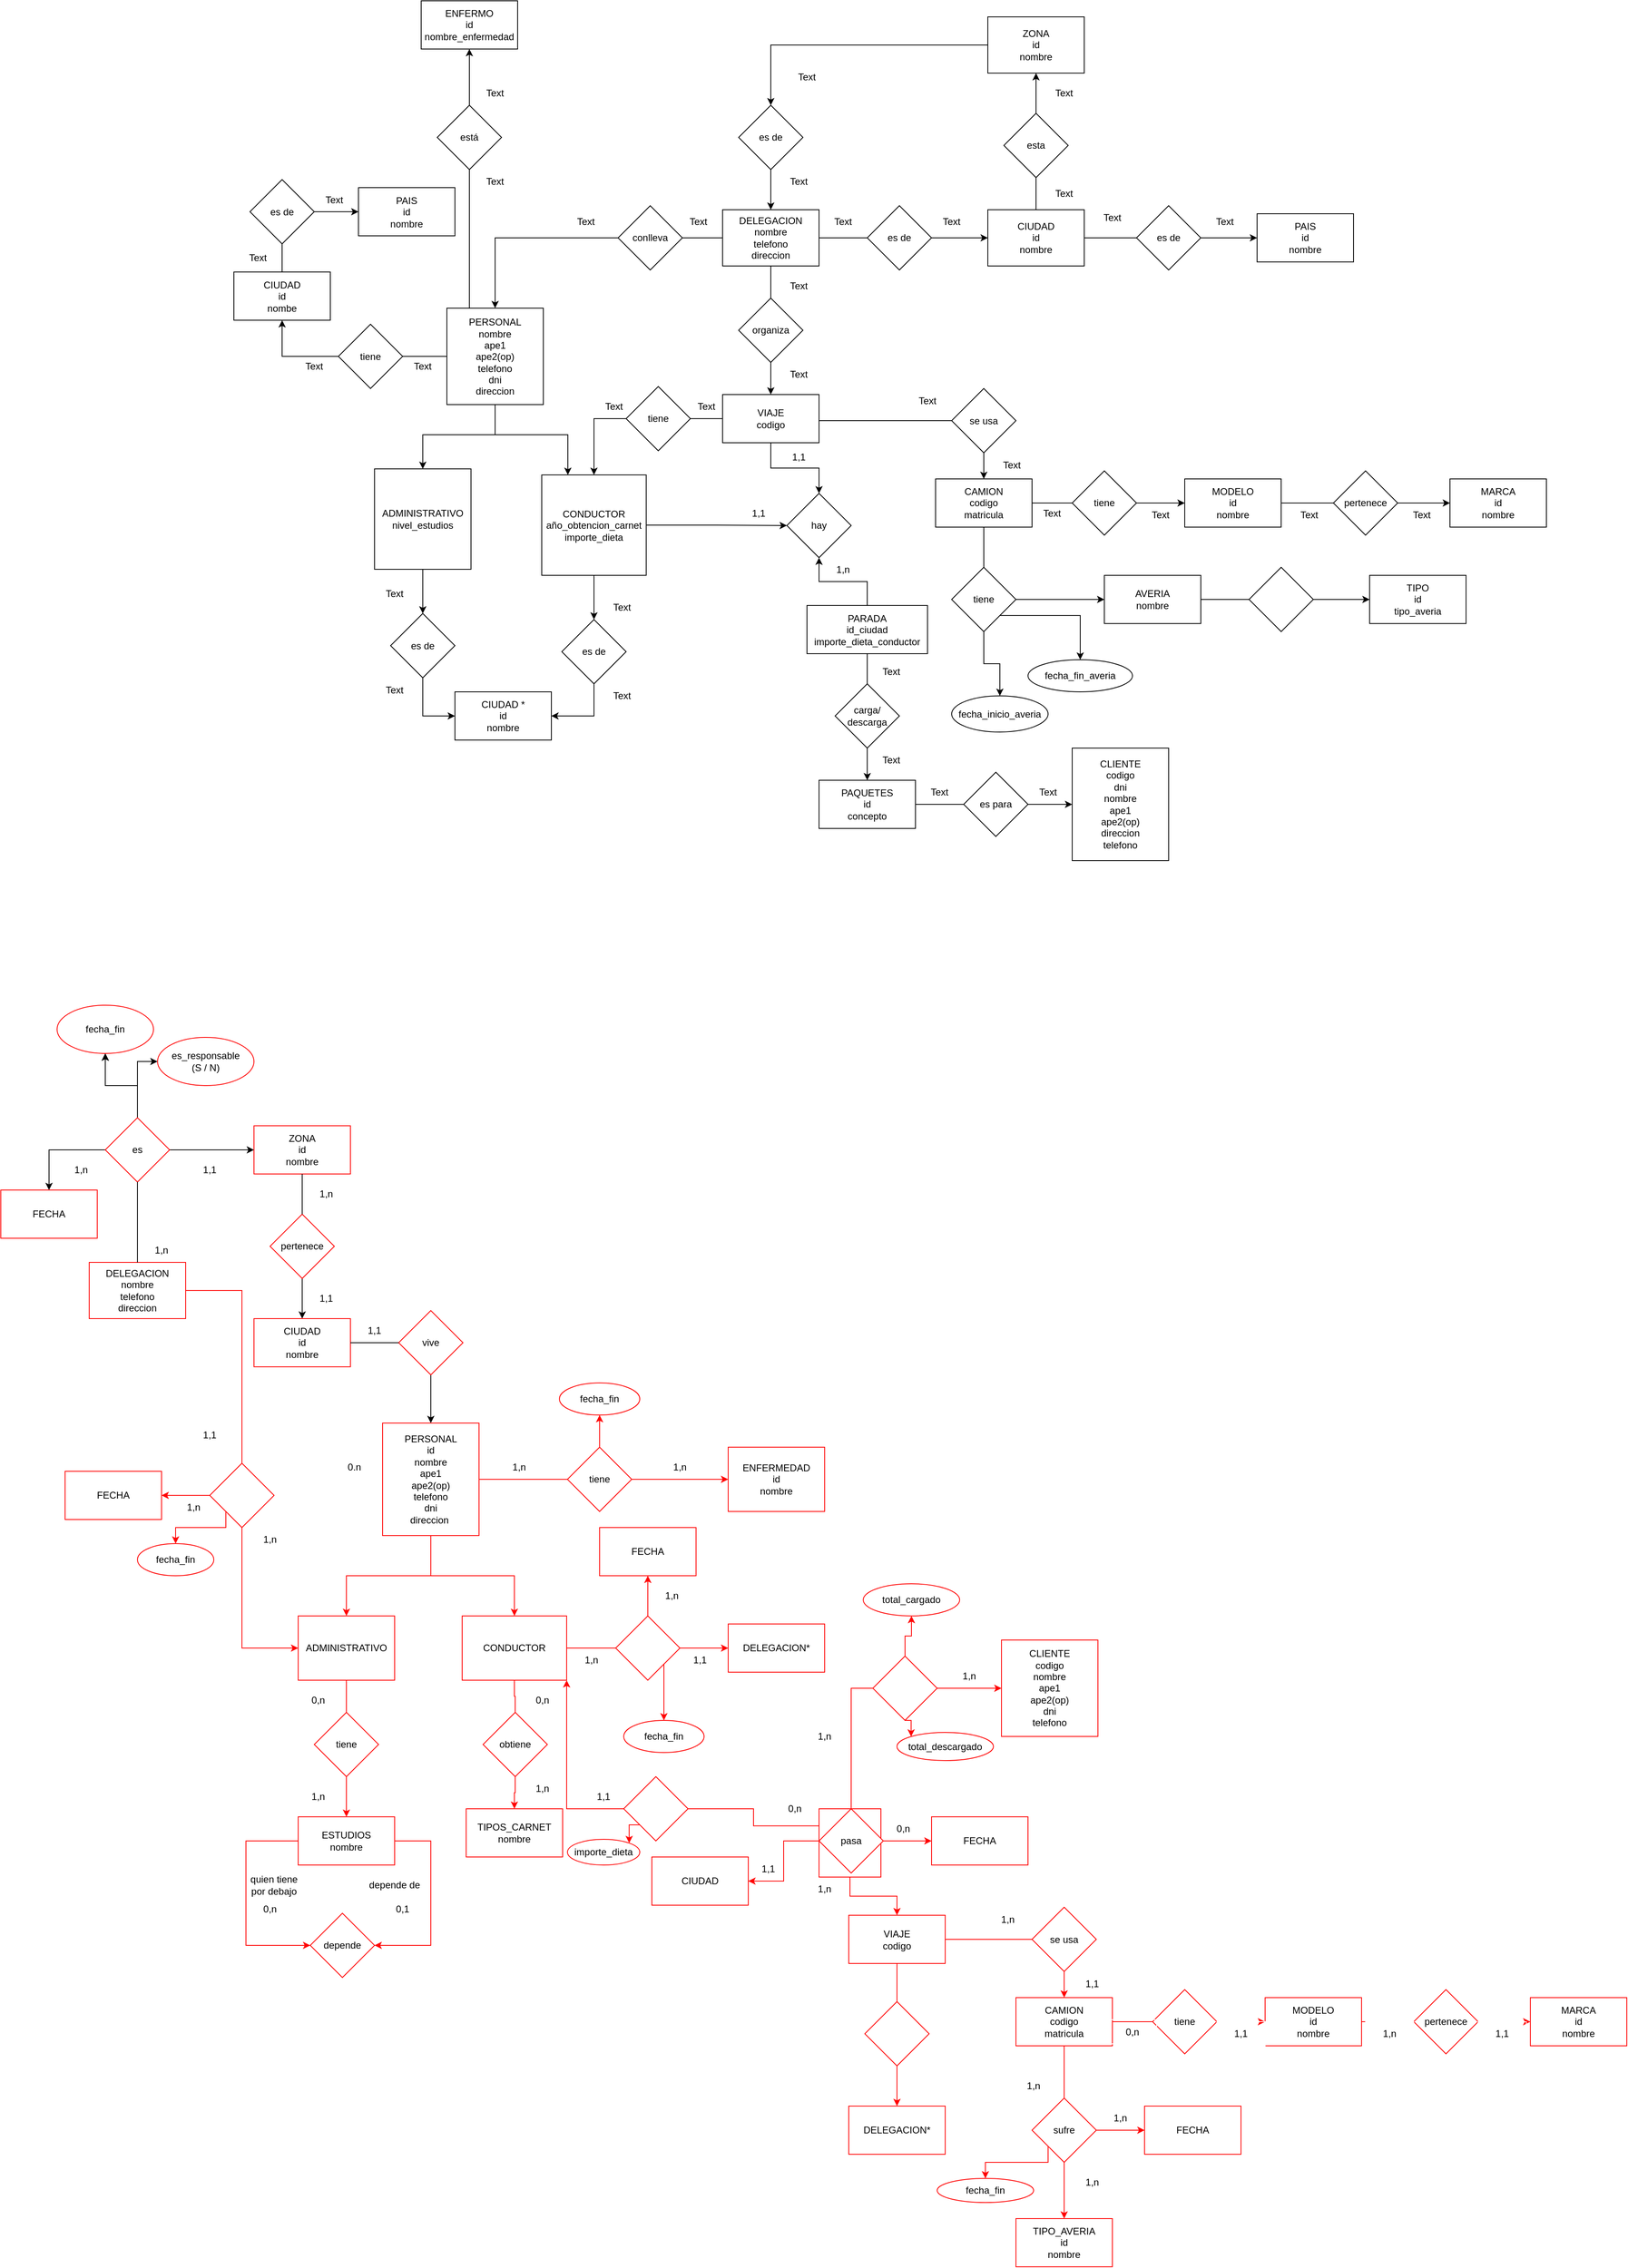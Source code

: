 <mxfile version="20.6.2" type="device"><diagram id="R2lEEEUBdFMjLlhIrx00" name="Page-1"><mxGraphModel dx="5593" dy="2326" grid="1" gridSize="10" guides="1" tooltips="1" connect="1" arrows="1" fold="1" page="1" pageScale="1" pageWidth="850" pageHeight="1100" math="0" shadow="0" extFonts="Permanent Marker^https://fonts.googleapis.com/css?family=Permanent+Marker"><root><mxCell id="0"/><mxCell id="1" parent="0"/><mxCell id="Mfa0AmUHOmmgnXKMCQrM-139" value="" style="edgeStyle=orthogonalEdgeStyle;rounded=0;orthogonalLoop=1;jettySize=auto;html=1;strokeColor=#FF0000;" edge="1" parent="1" source="Mfa0AmUHOmmgnXKMCQrM-138" target="Mfa0AmUHOmmgnXKMCQrM-104"><mxGeometry relative="1" as="geometry"/></mxCell><mxCell id="Mfa0AmUHOmmgnXKMCQrM-140" style="edgeStyle=orthogonalEdgeStyle;rounded=0;orthogonalLoop=1;jettySize=auto;html=1;exitX=0;exitY=0.5;exitDx=0;exitDy=0;entryX=1;entryY=1;entryDx=0;entryDy=0;strokeColor=#FF0000;startArrow=none;" edge="1" parent="1" source="Mfa0AmUHOmmgnXKMCQrM-141" target="Mfa0AmUHOmmgnXKMCQrM-35"><mxGeometry relative="1" as="geometry"/></mxCell><mxCell id="Mfa0AmUHOmmgnXKMCQrM-138" value="" style="rounded=0;whiteSpace=wrap;html=1;strokeColor=#FF0000;" vertex="1" parent="1"><mxGeometry x="728" y="2590" width="77" height="85" as="geometry"/></mxCell><mxCell id="6Fa-0tmWyHqNpNY6aFDm-22" value="" style="edgeStyle=orthogonalEdgeStyle;rounded=0;orthogonalLoop=1;jettySize=auto;html=1;startArrow=none;entryX=0;entryY=0.5;entryDx=0;entryDy=0;" parent="1" source="6Fa-0tmWyHqNpNY6aFDm-24" target="6Fa-0tmWyHqNpNY6aFDm-66" edge="1"><mxGeometry relative="1" as="geometry"><mxPoint x="928" y="640" as="targetPoint"/></mxGeometry></mxCell><mxCell id="6Fa-0tmWyHqNpNY6aFDm-23" value="" style="edgeStyle=orthogonalEdgeStyle;rounded=0;orthogonalLoop=1;jettySize=auto;html=1;endArrow=none;exitX=1;exitY=0.5;exitDx=0;exitDy=0;" parent="1" source="6Fa-0tmWyHqNpNY6aFDm-65" target="6Fa-0tmWyHqNpNY6aFDm-24" edge="1"><mxGeometry relative="1" as="geometry"><mxPoint x="708" y="635" as="sourcePoint"/><mxPoint x="928" y="635" as="targetPoint"/></mxGeometry></mxCell><mxCell id="6Fa-0tmWyHqNpNY6aFDm-24" value="es de" style="rhombus;whiteSpace=wrap;html=1;" parent="1" vertex="1"><mxGeometry x="788" y="595" width="80" height="80" as="geometry"/></mxCell><mxCell id="6Fa-0tmWyHqNpNY6aFDm-33" value="" style="edgeStyle=orthogonalEdgeStyle;rounded=0;orthogonalLoop=1;jettySize=auto;html=1;entryX=0.5;entryY=1;entryDx=0;entryDy=0;endArrow=none;exitX=0.5;exitY=0;exitDx=0;exitDy=0;" parent="1" source="6Fa-0tmWyHqNpNY6aFDm-66" target="6Fa-0tmWyHqNpNY6aFDm-34" edge="1"><mxGeometry relative="1" as="geometry"><mxPoint x="998" y="595" as="sourcePoint"/><mxPoint x="998" y="430" as="targetPoint"/></mxGeometry></mxCell><mxCell id="6Fa-0tmWyHqNpNY6aFDm-44" style="edgeStyle=orthogonalEdgeStyle;rounded=0;orthogonalLoop=1;jettySize=auto;html=1;entryX=0.5;entryY=1;entryDx=0;entryDy=0;" parent="1" source="6Fa-0tmWyHqNpNY6aFDm-34" target="6Fa-0tmWyHqNpNY6aFDm-67" edge="1"><mxGeometry relative="1" as="geometry"><mxPoint x="998" y="420" as="targetPoint"/></mxGeometry></mxCell><mxCell id="6Fa-0tmWyHqNpNY6aFDm-34" value="esta" style="rhombus;whiteSpace=wrap;html=1;" parent="1" vertex="1"><mxGeometry x="958" y="480" width="80" height="80" as="geometry"/></mxCell><mxCell id="6Fa-0tmWyHqNpNY6aFDm-64" style="edgeStyle=orthogonalEdgeStyle;rounded=0;orthogonalLoop=1;jettySize=auto;html=1;entryX=0.5;entryY=0;entryDx=0;entryDy=0;exitX=0;exitY=0.5;exitDx=0;exitDy=0;startArrow=none;" parent="1" source="6Fa-0tmWyHqNpNY6aFDm-74" target="6Fa-0tmWyHqNpNY6aFDm-68" edge="1"><mxGeometry relative="1" as="geometry"><mxPoint x="568" y="650" as="sourcePoint"/><mxPoint x="488" y="650" as="targetPoint"/><Array as="points"><mxPoint x="325" y="635"/></Array></mxGeometry></mxCell><mxCell id="6Fa-0tmWyHqNpNY6aFDm-110" value="" style="edgeStyle=orthogonalEdgeStyle;rounded=0;orthogonalLoop=1;jettySize=auto;html=1;startArrow=none;" parent="1" source="6Fa-0tmWyHqNpNY6aFDm-111" target="6Fa-0tmWyHqNpNY6aFDm-109" edge="1"><mxGeometry relative="1" as="geometry"/></mxCell><mxCell id="6Fa-0tmWyHqNpNY6aFDm-65" value="DELEGACION&lt;br&gt;nombre&lt;br&gt;telefono&lt;br&gt;direccion" style="rounded=0;whiteSpace=wrap;html=1;" parent="1" vertex="1"><mxGeometry x="608" y="600" width="120" height="70" as="geometry"/></mxCell><mxCell id="6Fa-0tmWyHqNpNY6aFDm-66" value="CIUDAD&lt;br&gt;id&lt;br&gt;nombre" style="rounded=0;whiteSpace=wrap;html=1;" parent="1" vertex="1"><mxGeometry x="938" y="600" width="120" height="70" as="geometry"/></mxCell><mxCell id="6Fa-0tmWyHqNpNY6aFDm-171" style="edgeStyle=orthogonalEdgeStyle;rounded=0;orthogonalLoop=1;jettySize=auto;html=1;entryX=0.5;entryY=0;entryDx=0;entryDy=0;startArrow=none;" parent="1" source="6Fa-0tmWyHqNpNY6aFDm-173" target="6Fa-0tmWyHqNpNY6aFDm-65" edge="1"><mxGeometry relative="1" as="geometry"><Array as="points"/></mxGeometry></mxCell><mxCell id="6Fa-0tmWyHqNpNY6aFDm-198" style="edgeStyle=orthogonalEdgeStyle;rounded=0;orthogonalLoop=1;jettySize=auto;html=1;entryX=0.5;entryY=0;entryDx=0;entryDy=0;" parent="1" source="6Fa-0tmWyHqNpNY6aFDm-67" target="6Fa-0tmWyHqNpNY6aFDm-173" edge="1"><mxGeometry relative="1" as="geometry"/></mxCell><mxCell id="6Fa-0tmWyHqNpNY6aFDm-67" value="ZONA&lt;br&gt;id&lt;br&gt;nombre" style="rounded=0;whiteSpace=wrap;html=1;" parent="1" vertex="1"><mxGeometry x="938" y="360" width="120" height="70" as="geometry"/></mxCell><mxCell id="6Fa-0tmWyHqNpNY6aFDm-116" style="edgeStyle=orthogonalEdgeStyle;rounded=0;orthogonalLoop=1;jettySize=auto;html=1;entryX=0.5;entryY=0;entryDx=0;entryDy=0;" parent="1" source="6Fa-0tmWyHqNpNY6aFDm-68" target="6Fa-0tmWyHqNpNY6aFDm-144" edge="1"><mxGeometry relative="1" as="geometry"><mxPoint x="325" y="742.5" as="targetPoint"/><Array as="points"><mxPoint x="325" y="880"/><mxPoint x="235" y="880"/></Array></mxGeometry></mxCell><mxCell id="6Fa-0tmWyHqNpNY6aFDm-180" style="edgeStyle=orthogonalEdgeStyle;rounded=0;orthogonalLoop=1;jettySize=auto;html=1;entryX=0.25;entryY=0;entryDx=0;entryDy=0;" parent="1" source="6Fa-0tmWyHqNpNY6aFDm-68" target="6Fa-0tmWyHqNpNY6aFDm-145" edge="1"><mxGeometry relative="1" as="geometry"><mxPoint x="415" y="922.5" as="targetPoint"/><Array as="points"><mxPoint x="325" y="880"/><mxPoint x="416" y="880"/></Array></mxGeometry></mxCell><mxCell id="6Fa-0tmWyHqNpNY6aFDm-181" style="edgeStyle=orthogonalEdgeStyle;rounded=0;orthogonalLoop=1;jettySize=auto;html=1;startArrow=none;" parent="1" source="6Fa-0tmWyHqNpNY6aFDm-185" target="6Fa-0tmWyHqNpNY6aFDm-182" edge="1"><mxGeometry relative="1" as="geometry"><mxPoint x="60" y="707.5" as="targetPoint"/></mxGeometry></mxCell><mxCell id="6Fa-0tmWyHqNpNY6aFDm-243" style="edgeStyle=orthogonalEdgeStyle;rounded=0;orthogonalLoop=1;jettySize=auto;html=1;startArrow=none;exitX=0.5;exitY=0;exitDx=0;exitDy=0;" parent="1" source="6Fa-0tmWyHqNpNY6aFDm-246" target="6Fa-0tmWyHqNpNY6aFDm-244" edge="1"><mxGeometry relative="1" as="geometry"><mxPoint x="325" y="430" as="targetPoint"/><mxPoint x="383" y="480" as="sourcePoint"/><Array as="points"/></mxGeometry></mxCell><mxCell id="6Fa-0tmWyHqNpNY6aFDm-68" value="PERSONAL&lt;br&gt;nombre&lt;br style=&quot;border-color: var(--border-color);&quot;&gt;ape1&lt;br style=&quot;border-color: var(--border-color);&quot;&gt;ape2(op)&lt;br style=&quot;border-color: var(--border-color);&quot;&gt;telefono&lt;br style=&quot;border-color: var(--border-color);&quot;&gt;dni&lt;br style=&quot;border-color: var(--border-color);&quot;&gt;direccion" style="rounded=0;whiteSpace=wrap;html=1;" parent="1" vertex="1"><mxGeometry x="265" y="722.5" width="120" height="120" as="geometry"/></mxCell><mxCell id="6Fa-0tmWyHqNpNY6aFDm-75" value="" style="edgeStyle=orthogonalEdgeStyle;rounded=0;orthogonalLoop=1;jettySize=auto;html=1;entryX=1;entryY=0.5;entryDx=0;entryDy=0;exitX=0;exitY=0.5;exitDx=0;exitDy=0;endArrow=none;" parent="1" source="6Fa-0tmWyHqNpNY6aFDm-65" target="6Fa-0tmWyHqNpNY6aFDm-74" edge="1"><mxGeometry relative="1" as="geometry"><mxPoint x="588" y="635" as="sourcePoint"/><mxPoint x="418" y="635" as="targetPoint"/></mxGeometry></mxCell><mxCell id="6Fa-0tmWyHqNpNY6aFDm-74" value="conlleva" style="rhombus;whiteSpace=wrap;html=1;" parent="1" vertex="1"><mxGeometry x="478" y="595" width="80" height="80" as="geometry"/></mxCell><mxCell id="6Fa-0tmWyHqNpNY6aFDm-86" value="Text" style="text;html=1;strokeColor=none;fillColor=none;align=center;verticalAlign=middle;whiteSpace=wrap;rounded=0;" parent="1" vertex="1"><mxGeometry x="170" y="1182.5" width="60" height="30" as="geometry"/></mxCell><mxCell id="6Fa-0tmWyHqNpNY6aFDm-88" value="Text" style="text;html=1;strokeColor=none;fillColor=none;align=center;verticalAlign=middle;whiteSpace=wrap;rounded=0;" parent="1" vertex="1"><mxGeometry x="453" y="1080" width="60" height="30" as="geometry"/></mxCell><mxCell id="6Fa-0tmWyHqNpNY6aFDm-89" value="Text" style="text;html=1;strokeColor=none;fillColor=none;align=center;verticalAlign=middle;whiteSpace=wrap;rounded=0;" parent="1" vertex="1"><mxGeometry x="453" y="1190" width="60" height="30" as="geometry"/></mxCell><mxCell id="6Fa-0tmWyHqNpNY6aFDm-90" value="Text" style="text;html=1;strokeColor=none;fillColor=none;align=center;verticalAlign=middle;whiteSpace=wrap;rounded=0;" parent="1" vertex="1"><mxGeometry x="408" y="600" width="60" height="30" as="geometry"/></mxCell><mxCell id="6Fa-0tmWyHqNpNY6aFDm-91" value="Text" style="text;html=1;strokeColor=none;fillColor=none;align=center;verticalAlign=middle;whiteSpace=wrap;rounded=0;" parent="1" vertex="1"><mxGeometry x="548" y="600" width="60" height="30" as="geometry"/></mxCell><mxCell id="6Fa-0tmWyHqNpNY6aFDm-92" value="Text" style="text;html=1;strokeColor=none;fillColor=none;align=center;verticalAlign=middle;whiteSpace=wrap;rounded=0;" parent="1" vertex="1"><mxGeometry x="728" y="600" width="60" height="30" as="geometry"/></mxCell><mxCell id="6Fa-0tmWyHqNpNY6aFDm-93" value="Text" style="text;html=1;strokeColor=none;fillColor=none;align=center;verticalAlign=middle;whiteSpace=wrap;rounded=0;" parent="1" vertex="1"><mxGeometry x="863" y="600" width="60" height="30" as="geometry"/></mxCell><mxCell id="6Fa-0tmWyHqNpNY6aFDm-94" value="Text" style="text;html=1;strokeColor=none;fillColor=none;align=center;verticalAlign=middle;whiteSpace=wrap;rounded=0;" parent="1" vertex="1"><mxGeometry x="1003" y="565" width="60" height="30" as="geometry"/></mxCell><mxCell id="6Fa-0tmWyHqNpNY6aFDm-95" value="Text" style="text;html=1;strokeColor=none;fillColor=none;align=center;verticalAlign=middle;whiteSpace=wrap;rounded=0;" parent="1" vertex="1"><mxGeometry x="1003" y="440" width="60" height="30" as="geometry"/></mxCell><mxCell id="6Fa-0tmWyHqNpNY6aFDm-132" style="edgeStyle=orthogonalEdgeStyle;rounded=0;orthogonalLoop=1;jettySize=auto;html=1;entryX=0.5;entryY=0;entryDx=0;entryDy=0;startArrow=none;" parent="1" source="6Fa-0tmWyHqNpNY6aFDm-133" target="6Fa-0tmWyHqNpNY6aFDm-120" edge="1"><mxGeometry relative="1" as="geometry"/></mxCell><mxCell id="6Fa-0tmWyHqNpNY6aFDm-189" style="edgeStyle=orthogonalEdgeStyle;rounded=0;orthogonalLoop=1;jettySize=auto;html=1;entryX=0.5;entryY=0;entryDx=0;entryDy=0;startArrow=none;exitX=0;exitY=0.5;exitDx=0;exitDy=0;" parent="1" source="6Fa-0tmWyHqNpNY6aFDm-191" target="6Fa-0tmWyHqNpNY6aFDm-145" edge="1"><mxGeometry relative="1" as="geometry"><Array as="points"><mxPoint x="448" y="860"/></Array></mxGeometry></mxCell><mxCell id="6Fa-0tmWyHqNpNY6aFDm-211" style="edgeStyle=orthogonalEdgeStyle;rounded=0;orthogonalLoop=1;jettySize=auto;html=1;entryX=0.5;entryY=0;entryDx=0;entryDy=0;" parent="1" source="6Fa-0tmWyHqNpNY6aFDm-109" target="6Fa-0tmWyHqNpNY6aFDm-209" edge="1"><mxGeometry relative="1" as="geometry"/></mxCell><mxCell id="6Fa-0tmWyHqNpNY6aFDm-109" value="VIAJE&lt;br&gt;codigo" style="whiteSpace=wrap;html=1;rounded=0;" parent="1" vertex="1"><mxGeometry x="608" y="830" width="120" height="60" as="geometry"/></mxCell><mxCell id="6Fa-0tmWyHqNpNY6aFDm-112" value="" style="edgeStyle=orthogonalEdgeStyle;rounded=0;orthogonalLoop=1;jettySize=auto;html=1;endArrow=none;" parent="1" source="6Fa-0tmWyHqNpNY6aFDm-65" target="6Fa-0tmWyHqNpNY6aFDm-111" edge="1"><mxGeometry relative="1" as="geometry"><mxPoint x="668" y="670" as="sourcePoint"/><mxPoint x="668" y="840" as="targetPoint"/></mxGeometry></mxCell><mxCell id="6Fa-0tmWyHqNpNY6aFDm-111" value="organiza" style="rhombus;whiteSpace=wrap;html=1;" parent="1" vertex="1"><mxGeometry x="628" y="710" width="80" height="80" as="geometry"/></mxCell><mxCell id="6Fa-0tmWyHqNpNY6aFDm-113" value="Text" style="text;html=1;strokeColor=none;fillColor=none;align=center;verticalAlign=middle;whiteSpace=wrap;rounded=0;" parent="1" vertex="1"><mxGeometry x="673" y="790" width="60" height="30" as="geometry"/></mxCell><mxCell id="6Fa-0tmWyHqNpNY6aFDm-114" value="Text" style="text;html=1;strokeColor=none;fillColor=none;align=center;verticalAlign=middle;whiteSpace=wrap;rounded=0;" parent="1" vertex="1"><mxGeometry x="673" y="680" width="60" height="30" as="geometry"/></mxCell><mxCell id="6Fa-0tmWyHqNpNY6aFDm-119" value="" style="edgeStyle=orthogonalEdgeStyle;rounded=0;orthogonalLoop=1;jettySize=auto;html=1;startArrow=none;" parent="1" source="6Fa-0tmWyHqNpNY6aFDm-125" target="6Fa-0tmWyHqNpNY6aFDm-122" edge="1"><mxGeometry relative="1" as="geometry"/></mxCell><mxCell id="6Fa-0tmWyHqNpNY6aFDm-230" value="" style="edgeStyle=orthogonalEdgeStyle;rounded=0;orthogonalLoop=1;jettySize=auto;html=1;startArrow=none;" parent="1" source="6Fa-0tmWyHqNpNY6aFDm-234" target="6Fa-0tmWyHqNpNY6aFDm-229" edge="1"><mxGeometry relative="1" as="geometry"><Array as="points"><mxPoint x="933" y="1085"/></Array></mxGeometry></mxCell><mxCell id="6Fa-0tmWyHqNpNY6aFDm-120" value="CAMION&lt;br&gt;codigo&lt;br&gt;matricula" style="rounded=0;whiteSpace=wrap;html=1;" parent="1" vertex="1"><mxGeometry x="873" y="935" width="120" height="60" as="geometry"/></mxCell><mxCell id="6Fa-0tmWyHqNpNY6aFDm-121" value="" style="edgeStyle=orthogonalEdgeStyle;rounded=0;orthogonalLoop=1;jettySize=auto;html=1;startArrow=none;" parent="1" source="6Fa-0tmWyHqNpNY6aFDm-127" target="6Fa-0tmWyHqNpNY6aFDm-123" edge="1"><mxGeometry relative="1" as="geometry"/></mxCell><mxCell id="6Fa-0tmWyHqNpNY6aFDm-122" value="MODELO&lt;br&gt;id&lt;br&gt;nombre" style="whiteSpace=wrap;html=1;rounded=0;" parent="1" vertex="1"><mxGeometry x="1183" y="935" width="120" height="60" as="geometry"/></mxCell><mxCell id="6Fa-0tmWyHqNpNY6aFDm-123" value="MARCA&lt;br&gt;id&lt;br&gt;nombre" style="whiteSpace=wrap;html=1;rounded=0;" parent="1" vertex="1"><mxGeometry x="1513" y="935" width="120" height="60" as="geometry"/></mxCell><mxCell id="6Fa-0tmWyHqNpNY6aFDm-124" value="" style="edgeStyle=orthogonalEdgeStyle;rounded=0;orthogonalLoop=1;jettySize=auto;html=1;endArrow=none;" parent="1" source="6Fa-0tmWyHqNpNY6aFDm-120" target="6Fa-0tmWyHqNpNY6aFDm-125" edge="1"><mxGeometry relative="1" as="geometry"><mxPoint x="1258" y="925" as="sourcePoint"/><mxPoint x="1258" y="795" as="targetPoint"/></mxGeometry></mxCell><mxCell id="6Fa-0tmWyHqNpNY6aFDm-125" value="tiene" style="rhombus;whiteSpace=wrap;html=1;" parent="1" vertex="1"><mxGeometry x="1043" y="925" width="80" height="80" as="geometry"/></mxCell><mxCell id="6Fa-0tmWyHqNpNY6aFDm-126" value="" style="edgeStyle=orthogonalEdgeStyle;rounded=0;orthogonalLoop=1;jettySize=auto;html=1;endArrow=none;" parent="1" source="6Fa-0tmWyHqNpNY6aFDm-122" target="6Fa-0tmWyHqNpNY6aFDm-127" edge="1"><mxGeometry relative="1" as="geometry"><mxPoint x="1303" y="995" as="sourcePoint"/><mxPoint x="1498" y="995" as="targetPoint"/></mxGeometry></mxCell><mxCell id="6Fa-0tmWyHqNpNY6aFDm-127" value="pertenece" style="rhombus;whiteSpace=wrap;html=1;" parent="1" vertex="1"><mxGeometry x="1368" y="925" width="80" height="80" as="geometry"/></mxCell><mxCell id="6Fa-0tmWyHqNpNY6aFDm-128" value="Text" style="text;html=1;strokeColor=none;fillColor=none;align=center;verticalAlign=middle;whiteSpace=wrap;rounded=0;" parent="1" vertex="1"><mxGeometry x="1448" y="965" width="60" height="30" as="geometry"/></mxCell><mxCell id="6Fa-0tmWyHqNpNY6aFDm-129" value="Text" style="text;html=1;strokeColor=none;fillColor=none;align=center;verticalAlign=middle;whiteSpace=wrap;rounded=0;" parent="1" vertex="1"><mxGeometry x="1308" y="965" width="60" height="30" as="geometry"/></mxCell><mxCell id="6Fa-0tmWyHqNpNY6aFDm-130" value="Text" style="text;html=1;strokeColor=none;fillColor=none;align=center;verticalAlign=middle;whiteSpace=wrap;rounded=0;" parent="1" vertex="1"><mxGeometry x="988" y="962.5" width="60" height="30" as="geometry"/></mxCell><mxCell id="6Fa-0tmWyHqNpNY6aFDm-131" value="Text" style="text;html=1;strokeColor=none;fillColor=none;align=center;verticalAlign=middle;whiteSpace=wrap;rounded=0;" parent="1" vertex="1"><mxGeometry x="1123" y="965" width="60" height="30" as="geometry"/></mxCell><mxCell id="6Fa-0tmWyHqNpNY6aFDm-134" value="" style="edgeStyle=orthogonalEdgeStyle;rounded=0;orthogonalLoop=1;jettySize=auto;html=1;entryX=0;entryY=0.5;entryDx=0;entryDy=0;endArrow=none;exitX=1;exitY=0.5;exitDx=0;exitDy=0;" parent="1" source="6Fa-0tmWyHqNpNY6aFDm-109" target="6Fa-0tmWyHqNpNY6aFDm-133" edge="1"><mxGeometry relative="1" as="geometry"><mxPoint x="833" y="862.5" as="sourcePoint"/><mxPoint x="1038" y="862.5" as="targetPoint"/><Array as="points"><mxPoint x="728" y="863"/></Array></mxGeometry></mxCell><mxCell id="6Fa-0tmWyHqNpNY6aFDm-133" value="se usa" style="rhombus;whiteSpace=wrap;html=1;" parent="1" vertex="1"><mxGeometry x="893" y="822.5" width="80" height="80" as="geometry"/></mxCell><mxCell id="6Fa-0tmWyHqNpNY6aFDm-135" value="Text" style="text;html=1;strokeColor=none;fillColor=none;align=center;verticalAlign=middle;whiteSpace=wrap;rounded=0;" parent="1" vertex="1"><mxGeometry x="938" y="902.5" width="60" height="30" as="geometry"/></mxCell><mxCell id="6Fa-0tmWyHqNpNY6aFDm-136" value="Text" style="text;html=1;strokeColor=none;fillColor=none;align=center;verticalAlign=middle;whiteSpace=wrap;rounded=0;" parent="1" vertex="1"><mxGeometry x="833" y="822.5" width="60" height="30" as="geometry"/></mxCell><mxCell id="6Fa-0tmWyHqNpNY6aFDm-151" style="edgeStyle=orthogonalEdgeStyle;rounded=0;orthogonalLoop=1;jettySize=auto;html=1;entryX=0.5;entryY=0;entryDx=0;entryDy=0;" parent="1" source="6Fa-0tmWyHqNpNY6aFDm-144" target="6Fa-0tmWyHqNpNY6aFDm-150" edge="1"><mxGeometry relative="1" as="geometry"/></mxCell><mxCell id="6Fa-0tmWyHqNpNY6aFDm-144" value="ADMINISTRATIVO&lt;br&gt;nivel_estudios&lt;br&gt;" style="rounded=0;whiteSpace=wrap;html=1;" parent="1" vertex="1"><mxGeometry x="175" y="922.5" width="120" height="125" as="geometry"/></mxCell><mxCell id="6Fa-0tmWyHqNpNY6aFDm-153" style="edgeStyle=orthogonalEdgeStyle;rounded=0;orthogonalLoop=1;jettySize=auto;html=1;entryX=0.5;entryY=0;entryDx=0;entryDy=0;exitX=0.5;exitY=1;exitDx=0;exitDy=0;" parent="1" source="6Fa-0tmWyHqNpNY6aFDm-145" target="6Fa-0tmWyHqNpNY6aFDm-148" edge="1"><mxGeometry relative="1" as="geometry"><mxPoint x="415" y="1047.5" as="sourcePoint"/><mxPoint x="415" y="1102.5" as="targetPoint"/><Array as="points"><mxPoint x="448" y="1070"/><mxPoint x="448" y="1070"/></Array></mxGeometry></mxCell><mxCell id="6Fa-0tmWyHqNpNY6aFDm-210" style="edgeStyle=orthogonalEdgeStyle;rounded=0;orthogonalLoop=1;jettySize=auto;html=1;entryX=0;entryY=0.5;entryDx=0;entryDy=0;" parent="1" source="6Fa-0tmWyHqNpNY6aFDm-145" target="6Fa-0tmWyHqNpNY6aFDm-209" edge="1"><mxGeometry relative="1" as="geometry"/></mxCell><mxCell id="6Fa-0tmWyHqNpNY6aFDm-145" value="CONDUCTOR&lt;br&gt;año_obtencion_carnet&lt;br&gt;importe_dieta" style="rounded=0;whiteSpace=wrap;html=1;" parent="1" vertex="1"><mxGeometry x="383" y="930" width="130" height="125" as="geometry"/></mxCell><mxCell id="6Fa-0tmWyHqNpNY6aFDm-154" style="edgeStyle=orthogonalEdgeStyle;rounded=0;orthogonalLoop=1;jettySize=auto;html=1;entryX=1;entryY=0.5;entryDx=0;entryDy=0;exitX=0.5;exitY=1;exitDx=0;exitDy=0;" parent="1" source="6Fa-0tmWyHqNpNY6aFDm-148" target="6Fa-0tmWyHqNpNY6aFDm-149" edge="1"><mxGeometry relative="1" as="geometry"><mxPoint x="415" y="1182.5" as="sourcePoint"/></mxGeometry></mxCell><mxCell id="6Fa-0tmWyHqNpNY6aFDm-148" value="es de" style="rhombus;whiteSpace=wrap;html=1;" parent="1" vertex="1"><mxGeometry x="408" y="1110" width="80" height="80" as="geometry"/></mxCell><mxCell id="6Fa-0tmWyHqNpNY6aFDm-149" value="CIUDAD *&lt;br&gt;id&lt;br&gt;nombre" style="whiteSpace=wrap;html=1;rounded=0;" parent="1" vertex="1"><mxGeometry x="275" y="1200" width="120" height="60" as="geometry"/></mxCell><mxCell id="6Fa-0tmWyHqNpNY6aFDm-152" style="edgeStyle=orthogonalEdgeStyle;rounded=0;orthogonalLoop=1;jettySize=auto;html=1;entryX=0;entryY=0.5;entryDx=0;entryDy=0;" parent="1" source="6Fa-0tmWyHqNpNY6aFDm-150" target="6Fa-0tmWyHqNpNY6aFDm-149" edge="1"><mxGeometry relative="1" as="geometry"/></mxCell><mxCell id="6Fa-0tmWyHqNpNY6aFDm-150" value="es de" style="rhombus;whiteSpace=wrap;html=1;" parent="1" vertex="1"><mxGeometry x="195" y="1102.5" width="80" height="80" as="geometry"/></mxCell><mxCell id="6Fa-0tmWyHqNpNY6aFDm-155" value="Text" style="text;html=1;strokeColor=none;fillColor=none;align=center;verticalAlign=middle;whiteSpace=wrap;rounded=0;" parent="1" vertex="1"><mxGeometry x="170" y="1062.5" width="60" height="30" as="geometry"/></mxCell><mxCell id="6Fa-0tmWyHqNpNY6aFDm-169" value="" style="edgeStyle=orthogonalEdgeStyle;rounded=0;orthogonalLoop=1;jettySize=auto;html=1;endArrow=none;exitX=1;exitY=0.5;exitDx=0;exitDy=0;entryX=0;entryY=0.5;entryDx=0;entryDy=0;" parent="1" source="6Fa-0tmWyHqNpNY6aFDm-66" target="6Fa-0tmWyHqNpNY6aFDm-195" edge="1"><mxGeometry relative="1" as="geometry"><mxPoint x="938" y="395" as="sourcePoint"/><mxPoint x="863" y="370" as="targetPoint"/><Array as="points"><mxPoint x="1103" y="635"/><mxPoint x="1103" y="635"/></Array></mxGeometry></mxCell><mxCell id="6Fa-0tmWyHqNpNY6aFDm-173" value="es de" style="rhombus;whiteSpace=wrap;html=1;" parent="1" vertex="1"><mxGeometry x="628" y="470" width="80" height="80" as="geometry"/></mxCell><mxCell id="6Fa-0tmWyHqNpNY6aFDm-174" value="Text" style="text;html=1;strokeColor=none;fillColor=none;align=center;verticalAlign=middle;whiteSpace=wrap;rounded=0;" parent="1" vertex="1"><mxGeometry x="1203" y="600" width="60" height="30" as="geometry"/></mxCell><mxCell id="6Fa-0tmWyHqNpNY6aFDm-175" value="Text" style="text;html=1;strokeColor=none;fillColor=none;align=center;verticalAlign=middle;whiteSpace=wrap;rounded=0;" parent="1" vertex="1"><mxGeometry x="1063" y="595" width="60" height="30" as="geometry"/></mxCell><mxCell id="6Fa-0tmWyHqNpNY6aFDm-176" value="Text" style="text;html=1;strokeColor=none;fillColor=none;align=center;verticalAlign=middle;whiteSpace=wrap;rounded=0;" parent="1" vertex="1"><mxGeometry x="673" y="550" width="60" height="30" as="geometry"/></mxCell><mxCell id="6Fa-0tmWyHqNpNY6aFDm-177" value="Text" style="text;html=1;strokeColor=none;fillColor=none;align=center;verticalAlign=middle;whiteSpace=wrap;rounded=0;" parent="1" vertex="1"><mxGeometry x="683" y="420" width="60" height="30" as="geometry"/></mxCell><mxCell id="6Fa-0tmWyHqNpNY6aFDm-184" value="" style="edgeStyle=orthogonalEdgeStyle;rounded=0;orthogonalLoop=1;jettySize=auto;html=1;startArrow=none;" parent="1" source="6Fa-0tmWyHqNpNY6aFDm-187" target="6Fa-0tmWyHqNpNY6aFDm-183" edge="1"><mxGeometry relative="1" as="geometry"/></mxCell><mxCell id="6Fa-0tmWyHqNpNY6aFDm-182" value="CIUDAD&lt;br&gt;id&lt;br&gt;nombe" style="rounded=0;whiteSpace=wrap;html=1;" parent="1" vertex="1"><mxGeometry y="677.5" width="120" height="60" as="geometry"/></mxCell><mxCell id="6Fa-0tmWyHqNpNY6aFDm-183" value="PAIS&lt;br&gt;id&lt;br&gt;nombre" style="rounded=0;whiteSpace=wrap;html=1;" parent="1" vertex="1"><mxGeometry x="155" y="572.5" width="120" height="60" as="geometry"/></mxCell><mxCell id="6Fa-0tmWyHqNpNY6aFDm-186" value="" style="edgeStyle=orthogonalEdgeStyle;rounded=0;orthogonalLoop=1;jettySize=auto;html=1;endArrow=none;" parent="1" source="6Fa-0tmWyHqNpNY6aFDm-68" target="6Fa-0tmWyHqNpNY6aFDm-185" edge="1"><mxGeometry relative="1" as="geometry"><mxPoint x="50.059" y="762.5" as="targetPoint"/><mxPoint x="265" y="807.559" as="sourcePoint"/></mxGeometry></mxCell><mxCell id="6Fa-0tmWyHqNpNY6aFDm-185" value="tiene" style="rhombus;whiteSpace=wrap;html=1;" parent="1" vertex="1"><mxGeometry x="130" y="742.5" width="80" height="80" as="geometry"/></mxCell><mxCell id="6Fa-0tmWyHqNpNY6aFDm-188" value="" style="edgeStyle=orthogonalEdgeStyle;rounded=0;orthogonalLoop=1;jettySize=auto;html=1;endArrow=none;" parent="1" source="6Fa-0tmWyHqNpNY6aFDm-182" target="6Fa-0tmWyHqNpNY6aFDm-187" edge="1"><mxGeometry relative="1" as="geometry"><mxPoint x="60" y="677.5" as="sourcePoint"/><mxPoint x="60" y="532.5" as="targetPoint"/></mxGeometry></mxCell><mxCell id="6Fa-0tmWyHqNpNY6aFDm-187" value="es de" style="rhombus;whiteSpace=wrap;html=1;" parent="1" vertex="1"><mxGeometry x="20" y="562.5" width="80" height="80" as="geometry"/></mxCell><mxCell id="6Fa-0tmWyHqNpNY6aFDm-190" value="" style="edgeStyle=orthogonalEdgeStyle;rounded=0;orthogonalLoop=1;jettySize=auto;html=1;entryX=1;entryY=0.5;entryDx=0;entryDy=0;endArrow=none;" parent="1" source="6Fa-0tmWyHqNpNY6aFDm-109" target="6Fa-0tmWyHqNpNY6aFDm-191" edge="1"><mxGeometry relative="1" as="geometry"><mxPoint x="608" y="860" as="sourcePoint"/><mxPoint x="480.5" y="930" as="targetPoint"/></mxGeometry></mxCell><mxCell id="6Fa-0tmWyHqNpNY6aFDm-191" value="tiene" style="rhombus;whiteSpace=wrap;html=1;" parent="1" vertex="1"><mxGeometry x="488" y="820" width="80" height="80" as="geometry"/></mxCell><mxCell id="6Fa-0tmWyHqNpNY6aFDm-192" value="Text" style="text;html=1;strokeColor=none;fillColor=none;align=center;verticalAlign=middle;whiteSpace=wrap;rounded=0;" parent="1" vertex="1"><mxGeometry x="443" y="830" width="60" height="30" as="geometry"/></mxCell><mxCell id="6Fa-0tmWyHqNpNY6aFDm-193" value="Text" style="text;html=1;strokeColor=none;fillColor=none;align=center;verticalAlign=middle;whiteSpace=wrap;rounded=0;" parent="1" vertex="1"><mxGeometry x="558" y="830" width="60" height="30" as="geometry"/></mxCell><mxCell id="6Fa-0tmWyHqNpNY6aFDm-197" style="edgeStyle=orthogonalEdgeStyle;rounded=0;orthogonalLoop=1;jettySize=auto;html=1;entryX=0;entryY=0.5;entryDx=0;entryDy=0;" parent="1" source="6Fa-0tmWyHqNpNY6aFDm-195" target="6Fa-0tmWyHqNpNY6aFDm-196" edge="1"><mxGeometry relative="1" as="geometry"/></mxCell><mxCell id="6Fa-0tmWyHqNpNY6aFDm-195" value="es de" style="rhombus;whiteSpace=wrap;html=1;" parent="1" vertex="1"><mxGeometry x="1123" y="595" width="80" height="80" as="geometry"/></mxCell><mxCell id="6Fa-0tmWyHqNpNY6aFDm-196" value="PAIS&lt;br&gt;id&lt;br&gt;nombre" style="whiteSpace=wrap;html=1;rounded=0;" parent="1" vertex="1"><mxGeometry x="1273" y="605" width="120" height="60" as="geometry"/></mxCell><mxCell id="6Fa-0tmWyHqNpNY6aFDm-199" value="Text" style="text;html=1;strokeColor=none;fillColor=none;align=center;verticalAlign=middle;whiteSpace=wrap;rounded=0;" parent="1" vertex="1"><mxGeometry x="205" y="780" width="60" height="30" as="geometry"/></mxCell><mxCell id="6Fa-0tmWyHqNpNY6aFDm-200" value="Text" style="text;html=1;strokeColor=none;fillColor=none;align=center;verticalAlign=middle;whiteSpace=wrap;rounded=0;" parent="1" vertex="1"><mxGeometry x="70" y="780" width="60" height="30" as="geometry"/></mxCell><mxCell id="6Fa-0tmWyHqNpNY6aFDm-201" value="Text" style="text;html=1;strokeColor=none;fillColor=none;align=center;verticalAlign=middle;whiteSpace=wrap;rounded=0;" parent="1" vertex="1"><mxGeometry y="645" width="60" height="30" as="geometry"/></mxCell><mxCell id="6Fa-0tmWyHqNpNY6aFDm-202" value="Text" style="text;html=1;strokeColor=none;fillColor=none;align=center;verticalAlign=middle;whiteSpace=wrap;rounded=0;" parent="1" vertex="1"><mxGeometry x="95" y="572.5" width="60" height="30" as="geometry"/></mxCell><mxCell id="6Fa-0tmWyHqNpNY6aFDm-212" style="edgeStyle=orthogonalEdgeStyle;rounded=0;orthogonalLoop=1;jettySize=auto;html=1;entryX=0.5;entryY=1;entryDx=0;entryDy=0;" parent="1" source="6Fa-0tmWyHqNpNY6aFDm-206" target="6Fa-0tmWyHqNpNY6aFDm-209" edge="1"><mxGeometry relative="1" as="geometry"/></mxCell><mxCell id="6Fa-0tmWyHqNpNY6aFDm-217" value="" style="edgeStyle=orthogonalEdgeStyle;rounded=0;orthogonalLoop=1;jettySize=auto;html=1;startArrow=none;" parent="1" source="6Fa-0tmWyHqNpNY6aFDm-219" target="6Fa-0tmWyHqNpNY6aFDm-216" edge="1"><mxGeometry relative="1" as="geometry"/></mxCell><mxCell id="6Fa-0tmWyHqNpNY6aFDm-206" value="PARADA&lt;br&gt;id_ciudad&lt;br&gt;importe_dieta_conductor" style="whiteSpace=wrap;html=1;rounded=0;" parent="1" vertex="1"><mxGeometry x="713" y="1092.5" width="150" height="60" as="geometry"/></mxCell><mxCell id="6Fa-0tmWyHqNpNY6aFDm-209" value="hay" style="rhombus;whiteSpace=wrap;html=1;" parent="1" vertex="1"><mxGeometry x="688" y="953" width="80" height="80" as="geometry"/></mxCell><mxCell id="6Fa-0tmWyHqNpNY6aFDm-213" value="1,1" style="text;html=1;strokeColor=none;fillColor=none;align=center;verticalAlign=middle;whiteSpace=wrap;rounded=0;" parent="1" vertex="1"><mxGeometry x="623" y="962.5" width="60" height="30" as="geometry"/></mxCell><mxCell id="6Fa-0tmWyHqNpNY6aFDm-214" value="1,n" style="text;html=1;strokeColor=none;fillColor=none;align=center;verticalAlign=middle;whiteSpace=wrap;rounded=0;" parent="1" vertex="1"><mxGeometry x="728" y="1033" width="60" height="30" as="geometry"/></mxCell><mxCell id="6Fa-0tmWyHqNpNY6aFDm-215" value="1,1" style="text;html=1;strokeColor=none;fillColor=none;align=center;verticalAlign=middle;whiteSpace=wrap;rounded=0;" parent="1" vertex="1"><mxGeometry x="673" y="892.5" width="60" height="30" as="geometry"/></mxCell><mxCell id="6Fa-0tmWyHqNpNY6aFDm-222" value="" style="edgeStyle=orthogonalEdgeStyle;rounded=0;orthogonalLoop=1;jettySize=auto;html=1;startArrow=none;" parent="1" source="6Fa-0tmWyHqNpNY6aFDm-224" target="6Fa-0tmWyHqNpNY6aFDm-221" edge="1"><mxGeometry relative="1" as="geometry"/></mxCell><mxCell id="6Fa-0tmWyHqNpNY6aFDm-216" value="PAQUETES&lt;br&gt;id&lt;br&gt;concepto" style="whiteSpace=wrap;html=1;rounded=0;" parent="1" vertex="1"><mxGeometry x="728" y="1310" width="120" height="60" as="geometry"/></mxCell><mxCell id="6Fa-0tmWyHqNpNY6aFDm-218" value="" style="edgeStyle=orthogonalEdgeStyle;rounded=0;orthogonalLoop=1;jettySize=auto;html=1;endArrow=none;" parent="1" source="6Fa-0tmWyHqNpNY6aFDm-206" target="6Fa-0tmWyHqNpNY6aFDm-219" edge="1"><mxGeometry relative="1" as="geometry"><mxPoint x="788" y="1152.5" as="sourcePoint"/><mxPoint x="788" y="1340" as="targetPoint"/></mxGeometry></mxCell><mxCell id="6Fa-0tmWyHqNpNY6aFDm-219" value="carga/&lt;br&gt;descarga" style="rhombus;whiteSpace=wrap;html=1;" parent="1" vertex="1"><mxGeometry x="748" y="1190" width="80" height="80" as="geometry"/></mxCell><mxCell id="6Fa-0tmWyHqNpNY6aFDm-221" value="CLIENTE&lt;br&gt;codigo&lt;br&gt;dni&lt;br&gt;nombre&lt;br&gt;ape1&lt;br&gt;ape2(op)&lt;br&gt;direccion&lt;br&gt;telefono" style="whiteSpace=wrap;html=1;rounded=0;" parent="1" vertex="1"><mxGeometry x="1043" y="1270" width="120" height="140" as="geometry"/></mxCell><mxCell id="6Fa-0tmWyHqNpNY6aFDm-223" value="" style="edgeStyle=orthogonalEdgeStyle;rounded=0;orthogonalLoop=1;jettySize=auto;html=1;endArrow=none;" parent="1" source="6Fa-0tmWyHqNpNY6aFDm-216" target="6Fa-0tmWyHqNpNY6aFDm-224" edge="1"><mxGeometry relative="1" as="geometry"><mxPoint x="848" y="1340" as="sourcePoint"/><mxPoint x="1043" y="1340" as="targetPoint"/></mxGeometry></mxCell><mxCell id="6Fa-0tmWyHqNpNY6aFDm-224" value="es para" style="rhombus;whiteSpace=wrap;html=1;" parent="1" vertex="1"><mxGeometry x="908" y="1300" width="80" height="80" as="geometry"/></mxCell><mxCell id="6Fa-0tmWyHqNpNY6aFDm-225" value="Text" style="text;html=1;strokeColor=none;fillColor=none;align=center;verticalAlign=middle;whiteSpace=wrap;rounded=0;" parent="1" vertex="1"><mxGeometry x="983" y="1310" width="60" height="30" as="geometry"/></mxCell><mxCell id="6Fa-0tmWyHqNpNY6aFDm-226" value="Text" style="text;html=1;strokeColor=none;fillColor=none;align=center;verticalAlign=middle;whiteSpace=wrap;rounded=0;" parent="1" vertex="1"><mxGeometry x="848" y="1310" width="60" height="30" as="geometry"/></mxCell><mxCell id="6Fa-0tmWyHqNpNY6aFDm-227" value="Text" style="text;html=1;strokeColor=none;fillColor=none;align=center;verticalAlign=middle;whiteSpace=wrap;rounded=0;" parent="1" vertex="1"><mxGeometry x="788" y="1270" width="60" height="30" as="geometry"/></mxCell><mxCell id="6Fa-0tmWyHqNpNY6aFDm-228" value="Text" style="text;html=1;strokeColor=none;fillColor=none;align=center;verticalAlign=middle;whiteSpace=wrap;rounded=0;" parent="1" vertex="1"><mxGeometry x="788" y="1160" width="60" height="30" as="geometry"/></mxCell><mxCell id="6Fa-0tmWyHqNpNY6aFDm-232" value="" style="edgeStyle=orthogonalEdgeStyle;rounded=0;orthogonalLoop=1;jettySize=auto;html=1;startArrow=none;" parent="1" source="6Fa-0tmWyHqNpNY6aFDm-235" target="6Fa-0tmWyHqNpNY6aFDm-231" edge="1"><mxGeometry relative="1" as="geometry"/></mxCell><mxCell id="6Fa-0tmWyHqNpNY6aFDm-229" value="AVERIA&lt;br&gt;nombre" style="whiteSpace=wrap;html=1;rounded=0;" parent="1" vertex="1"><mxGeometry x="1083" y="1055" width="120" height="60" as="geometry"/></mxCell><mxCell id="6Fa-0tmWyHqNpNY6aFDm-231" value="TIPO&lt;br&gt;id&lt;br&gt;tipo_averia" style="whiteSpace=wrap;html=1;rounded=0;" parent="1" vertex="1"><mxGeometry x="1413" y="1055" width="120" height="60" as="geometry"/></mxCell><mxCell id="6Fa-0tmWyHqNpNY6aFDm-233" value="" style="edgeStyle=orthogonalEdgeStyle;rounded=0;orthogonalLoop=1;jettySize=auto;html=1;endArrow=none;" parent="1" source="6Fa-0tmWyHqNpNY6aFDm-120" target="6Fa-0tmWyHqNpNY6aFDm-234" edge="1"><mxGeometry relative="1" as="geometry"><mxPoint x="933.059" y="995" as="sourcePoint"/><mxPoint x="1083" y="1085.059" as="targetPoint"/><Array as="points"/></mxGeometry></mxCell><mxCell id="6Fa-0tmWyHqNpNY6aFDm-238" value="" style="edgeStyle=orthogonalEdgeStyle;rounded=0;orthogonalLoop=1;jettySize=auto;html=1;" parent="1" source="6Fa-0tmWyHqNpNY6aFDm-234" target="6Fa-0tmWyHqNpNY6aFDm-237" edge="1"><mxGeometry relative="1" as="geometry"/></mxCell><mxCell id="6Fa-0tmWyHqNpNY6aFDm-241" style="edgeStyle=orthogonalEdgeStyle;rounded=0;orthogonalLoop=1;jettySize=auto;html=1;exitX=1;exitY=1;exitDx=0;exitDy=0;" parent="1" source="6Fa-0tmWyHqNpNY6aFDm-234" target="6Fa-0tmWyHqNpNY6aFDm-242" edge="1"><mxGeometry relative="1" as="geometry"><mxPoint x="1053" y="1170" as="targetPoint"/></mxGeometry></mxCell><mxCell id="6Fa-0tmWyHqNpNY6aFDm-234" value="tiene" style="rhombus;whiteSpace=wrap;html=1;" parent="1" vertex="1"><mxGeometry x="893" y="1045" width="80" height="80" as="geometry"/></mxCell><mxCell id="6Fa-0tmWyHqNpNY6aFDm-236" value="" style="edgeStyle=orthogonalEdgeStyle;rounded=0;orthogonalLoop=1;jettySize=auto;html=1;endArrow=none;" parent="1" source="6Fa-0tmWyHqNpNY6aFDm-229" target="6Fa-0tmWyHqNpNY6aFDm-235" edge="1"><mxGeometry relative="1" as="geometry"><mxPoint x="1203" y="1085" as="sourcePoint"/><mxPoint x="1388" y="1085" as="targetPoint"/></mxGeometry></mxCell><mxCell id="6Fa-0tmWyHqNpNY6aFDm-235" value="" style="rhombus;whiteSpace=wrap;html=1;" parent="1" vertex="1"><mxGeometry x="1263" y="1045" width="80" height="80" as="geometry"/></mxCell><mxCell id="6Fa-0tmWyHqNpNY6aFDm-237" value="fecha_inicio_averia" style="ellipse;whiteSpace=wrap;html=1;" parent="1" vertex="1"><mxGeometry x="893" y="1205" width="120" height="45" as="geometry"/></mxCell><mxCell id="6Fa-0tmWyHqNpNY6aFDm-242" value="fecha_fin_averia" style="ellipse;whiteSpace=wrap;html=1;" parent="1" vertex="1"><mxGeometry x="988" y="1160" width="130" height="40" as="geometry"/></mxCell><mxCell id="6Fa-0tmWyHqNpNY6aFDm-244" value="ENFERMO&lt;br&gt;id&lt;br&gt;nombre_enfermedad" style="rounded=0;whiteSpace=wrap;html=1;" parent="1" vertex="1"><mxGeometry x="233" y="340" width="120" height="60" as="geometry"/></mxCell><mxCell id="6Fa-0tmWyHqNpNY6aFDm-245" value="" style="edgeStyle=orthogonalEdgeStyle;rounded=0;orthogonalLoop=1;jettySize=auto;html=1;endArrow=none;exitX=0.25;exitY=0;exitDx=0;exitDy=0;" parent="1" source="6Fa-0tmWyHqNpNY6aFDm-68" target="6Fa-0tmWyHqNpNY6aFDm-246" edge="1"><mxGeometry relative="1" as="geometry"><mxPoint x="293.059" y="400" as="targetPoint"/><mxPoint x="293" y="700" as="sourcePoint"/><Array as="points"><mxPoint x="293" y="722"/></Array></mxGeometry></mxCell><mxCell id="6Fa-0tmWyHqNpNY6aFDm-246" value="está" style="rhombus;whiteSpace=wrap;html=1;" parent="1" vertex="1"><mxGeometry x="253" y="470" width="80" height="80" as="geometry"/></mxCell><mxCell id="6Fa-0tmWyHqNpNY6aFDm-247" value="Text" style="text;html=1;strokeColor=none;fillColor=none;align=center;verticalAlign=middle;whiteSpace=wrap;rounded=0;" parent="1" vertex="1"><mxGeometry x="295" y="440" width="60" height="30" as="geometry"/></mxCell><mxCell id="6Fa-0tmWyHqNpNY6aFDm-248" value="Text" style="text;html=1;strokeColor=none;fillColor=none;align=center;verticalAlign=middle;whiteSpace=wrap;rounded=0;" parent="1" vertex="1"><mxGeometry x="295" y="550" width="60" height="30" as="geometry"/></mxCell><mxCell id="Mfa0AmUHOmmgnXKMCQrM-7" value="" style="edgeStyle=orthogonalEdgeStyle;rounded=0;orthogonalLoop=1;jettySize=auto;html=1;startArrow=none;" edge="1" parent="1" source="Mfa0AmUHOmmgnXKMCQrM-8" target="Mfa0AmUHOmmgnXKMCQrM-6"><mxGeometry relative="1" as="geometry"/></mxCell><mxCell id="Mfa0AmUHOmmgnXKMCQrM-74" style="edgeStyle=orthogonalEdgeStyle;rounded=0;orthogonalLoop=1;jettySize=auto;html=1;entryX=0;entryY=0.5;entryDx=0;entryDy=0;strokeColor=#FF0000;startArrow=none;exitX=0.5;exitY=1;exitDx=0;exitDy=0;" edge="1" parent="1" source="Mfa0AmUHOmmgnXKMCQrM-75" target="Mfa0AmUHOmmgnXKMCQrM-34"><mxGeometry relative="1" as="geometry"/></mxCell><mxCell id="Mfa0AmUHOmmgnXKMCQrM-5" value="DELEGACION&lt;br&gt;nombre&lt;br&gt;telefono&lt;br&gt;direccion" style="rounded=0;whiteSpace=wrap;html=1;strokeColor=#FF0000;" vertex="1" parent="1"><mxGeometry x="-180" y="1910" width="120" height="70" as="geometry"/></mxCell><mxCell id="Mfa0AmUHOmmgnXKMCQrM-15" value="" style="edgeStyle=orthogonalEdgeStyle;rounded=0;orthogonalLoop=1;jettySize=auto;html=1;startArrow=none;" edge="1" parent="1" source="Mfa0AmUHOmmgnXKMCQrM-23" target="Mfa0AmUHOmmgnXKMCQrM-14"><mxGeometry relative="1" as="geometry"/></mxCell><mxCell id="Mfa0AmUHOmmgnXKMCQrM-6" value="ZONA&lt;br&gt;id&lt;br&gt;nombre" style="whiteSpace=wrap;html=1;strokeColor=#FF0000;rounded=0;" vertex="1" parent="1"><mxGeometry x="25" y="1740" width="120" height="60" as="geometry"/></mxCell><mxCell id="Mfa0AmUHOmmgnXKMCQrM-11" value="" style="edgeStyle=orthogonalEdgeStyle;rounded=0;orthogonalLoop=1;jettySize=auto;html=1;" edge="1" parent="1" source="Mfa0AmUHOmmgnXKMCQrM-8" target="Mfa0AmUHOmmgnXKMCQrM-10"><mxGeometry relative="1" as="geometry"/></mxCell><mxCell id="Mfa0AmUHOmmgnXKMCQrM-13" value="" style="edgeStyle=orthogonalEdgeStyle;rounded=0;orthogonalLoop=1;jettySize=auto;html=1;" edge="1" parent="1" source="Mfa0AmUHOmmgnXKMCQrM-8" target="Mfa0AmUHOmmgnXKMCQrM-12"><mxGeometry relative="1" as="geometry"/></mxCell><mxCell id="Mfa0AmUHOmmgnXKMCQrM-16" value="" style="edgeStyle=orthogonalEdgeStyle;rounded=0;orthogonalLoop=1;jettySize=auto;html=1;" edge="1" parent="1" source="Mfa0AmUHOmmgnXKMCQrM-8" target="Mfa0AmUHOmmgnXKMCQrM-12"><mxGeometry relative="1" as="geometry"/></mxCell><mxCell id="Mfa0AmUHOmmgnXKMCQrM-17" value="" style="edgeStyle=orthogonalEdgeStyle;rounded=0;orthogonalLoop=1;jettySize=auto;html=1;" edge="1" parent="1" source="Mfa0AmUHOmmgnXKMCQrM-8" target="Mfa0AmUHOmmgnXKMCQrM-12"><mxGeometry relative="1" as="geometry"/></mxCell><mxCell id="Mfa0AmUHOmmgnXKMCQrM-19" style="edgeStyle=orthogonalEdgeStyle;rounded=0;orthogonalLoop=1;jettySize=auto;html=1;entryX=0;entryY=0.5;entryDx=0;entryDy=0;" edge="1" parent="1" source="Mfa0AmUHOmmgnXKMCQrM-8" target="Mfa0AmUHOmmgnXKMCQrM-18"><mxGeometry relative="1" as="geometry"/></mxCell><mxCell id="Mfa0AmUHOmmgnXKMCQrM-8" value="es" style="rhombus;whiteSpace=wrap;html=1;strokeColor=#FF0000;" vertex="1" parent="1"><mxGeometry x="-160" y="1730" width="80" height="80" as="geometry"/></mxCell><mxCell id="Mfa0AmUHOmmgnXKMCQrM-9" value="" style="edgeStyle=orthogonalEdgeStyle;rounded=0;orthogonalLoop=1;jettySize=auto;html=1;endArrow=none;" edge="1" parent="1" source="Mfa0AmUHOmmgnXKMCQrM-5" target="Mfa0AmUHOmmgnXKMCQrM-8"><mxGeometry relative="1" as="geometry"><mxPoint x="-120.0" y="1710.0" as="sourcePoint"/><mxPoint x="-120.0" y="1860.0" as="targetPoint"/></mxGeometry></mxCell><mxCell id="Mfa0AmUHOmmgnXKMCQrM-10" value="FECHA" style="whiteSpace=wrap;html=1;strokeColor=#FF0000;" vertex="1" parent="1"><mxGeometry x="-290" y="1820" width="120" height="60" as="geometry"/></mxCell><mxCell id="Mfa0AmUHOmmgnXKMCQrM-12" value="fecha_fin" style="ellipse;whiteSpace=wrap;html=1;strokeColor=#FF0000;" vertex="1" parent="1"><mxGeometry x="-220" y="1590" width="120" height="60" as="geometry"/></mxCell><mxCell id="Mfa0AmUHOmmgnXKMCQrM-28" value="" style="edgeStyle=orthogonalEdgeStyle;rounded=0;orthogonalLoop=1;jettySize=auto;html=1;startArrow=none;" edge="1" parent="1" source="Mfa0AmUHOmmgnXKMCQrM-29" target="Mfa0AmUHOmmgnXKMCQrM-27"><mxGeometry relative="1" as="geometry"/></mxCell><mxCell id="Mfa0AmUHOmmgnXKMCQrM-14" value="CIUDAD&lt;br&gt;id&lt;br&gt;nombre" style="whiteSpace=wrap;html=1;strokeColor=#FF0000;rounded=0;" vertex="1" parent="1"><mxGeometry x="25" y="1980" width="120" height="60" as="geometry"/></mxCell><mxCell id="Mfa0AmUHOmmgnXKMCQrM-18" value="es_responsable&lt;br&gt;(S / N)" style="ellipse;whiteSpace=wrap;html=1;strokeColor=#FF0000;" vertex="1" parent="1"><mxGeometry x="-95" y="1630" width="120" height="60" as="geometry"/></mxCell><mxCell id="Mfa0AmUHOmmgnXKMCQrM-20" value="1,1" style="text;html=1;strokeColor=none;fillColor=none;align=center;verticalAlign=middle;whiteSpace=wrap;rounded=0;" vertex="1" parent="1"><mxGeometry x="-60" y="1780" width="60" height="30" as="geometry"/></mxCell><mxCell id="Mfa0AmUHOmmgnXKMCQrM-21" value="1,n" style="text;html=1;strokeColor=none;fillColor=none;align=center;verticalAlign=middle;whiteSpace=wrap;rounded=0;" vertex="1" parent="1"><mxGeometry x="-220" y="1780" width="60" height="30" as="geometry"/></mxCell><mxCell id="Mfa0AmUHOmmgnXKMCQrM-22" value="1,n" style="text;html=1;strokeColor=none;fillColor=none;align=center;verticalAlign=middle;whiteSpace=wrap;rounded=0;" vertex="1" parent="1"><mxGeometry x="-120" y="1880" width="60" height="30" as="geometry"/></mxCell><mxCell id="Mfa0AmUHOmmgnXKMCQrM-23" value="pertenece" style="rhombus;whiteSpace=wrap;html=1;strokeColor=#FF0000;" vertex="1" parent="1"><mxGeometry x="45" y="1850" width="80" height="80" as="geometry"/></mxCell><mxCell id="Mfa0AmUHOmmgnXKMCQrM-24" value="" style="edgeStyle=orthogonalEdgeStyle;rounded=0;orthogonalLoop=1;jettySize=auto;html=1;endArrow=none;" edge="1" parent="1" source="Mfa0AmUHOmmgnXKMCQrM-6" target="Mfa0AmUHOmmgnXKMCQrM-23"><mxGeometry relative="1" as="geometry"><mxPoint x="85.0" y="1800.0" as="sourcePoint"/><mxPoint x="85.0" y="1980.0" as="targetPoint"/></mxGeometry></mxCell><mxCell id="Mfa0AmUHOmmgnXKMCQrM-25" value="1,1" style="text;html=1;strokeColor=none;fillColor=none;align=center;verticalAlign=middle;whiteSpace=wrap;rounded=0;" vertex="1" parent="1"><mxGeometry x="85" y="1940" width="60" height="30" as="geometry"/></mxCell><mxCell id="Mfa0AmUHOmmgnXKMCQrM-26" value="1,n" style="text;html=1;strokeColor=none;fillColor=none;align=center;verticalAlign=middle;whiteSpace=wrap;rounded=0;" vertex="1" parent="1"><mxGeometry x="85" y="1810" width="60" height="30" as="geometry"/></mxCell><mxCell id="Mfa0AmUHOmmgnXKMCQrM-36" style="edgeStyle=orthogonalEdgeStyle;rounded=0;orthogonalLoop=1;jettySize=auto;html=1;entryX=0.5;entryY=0;entryDx=0;entryDy=0;strokeColor=#FF0000;" edge="1" parent="1" source="Mfa0AmUHOmmgnXKMCQrM-27" target="Mfa0AmUHOmmgnXKMCQrM-34"><mxGeometry relative="1" as="geometry"/></mxCell><mxCell id="Mfa0AmUHOmmgnXKMCQrM-37" style="edgeStyle=orthogonalEdgeStyle;rounded=0;orthogonalLoop=1;jettySize=auto;html=1;entryX=0.5;entryY=0;entryDx=0;entryDy=0;strokeColor=#FF0000;" edge="1" parent="1" source="Mfa0AmUHOmmgnXKMCQrM-27" target="Mfa0AmUHOmmgnXKMCQrM-35"><mxGeometry relative="1" as="geometry"/></mxCell><mxCell id="Mfa0AmUHOmmgnXKMCQrM-175" style="edgeStyle=orthogonalEdgeStyle;rounded=0;orthogonalLoop=1;jettySize=auto;html=1;strokeColor=#FF0000;startArrow=none;" edge="1" parent="1" source="Mfa0AmUHOmmgnXKMCQrM-176" target="Mfa0AmUHOmmgnXKMCQrM-174"><mxGeometry relative="1" as="geometry"/></mxCell><mxCell id="Mfa0AmUHOmmgnXKMCQrM-27" value="PERSONAL&lt;br&gt;id&lt;br&gt;nombre&lt;br&gt;ape1&lt;br&gt;ape2(op)&lt;br&gt;telefono&lt;br&gt;dni&lt;br&gt;direccion&amp;nbsp;" style="whiteSpace=wrap;html=1;strokeColor=#FF0000;rounded=0;" vertex="1" parent="1"><mxGeometry x="185" y="2110" width="120" height="140" as="geometry"/></mxCell><mxCell id="Mfa0AmUHOmmgnXKMCQrM-29" value="vive" style="rhombus;whiteSpace=wrap;html=1;strokeColor=#FF0000;" vertex="1" parent="1"><mxGeometry x="205" y="1970" width="80" height="80" as="geometry"/></mxCell><mxCell id="Mfa0AmUHOmmgnXKMCQrM-30" value="" style="edgeStyle=orthogonalEdgeStyle;rounded=0;orthogonalLoop=1;jettySize=auto;html=1;endArrow=none;" edge="1" parent="1" source="Mfa0AmUHOmmgnXKMCQrM-14" target="Mfa0AmUHOmmgnXKMCQrM-29"><mxGeometry relative="1" as="geometry"><mxPoint x="145.0" y="2010.0" as="sourcePoint"/><mxPoint x="355.0" y="2010.0" as="targetPoint"/></mxGeometry></mxCell><mxCell id="Mfa0AmUHOmmgnXKMCQrM-31" value="0.n" style="text;html=1;strokeColor=none;fillColor=none;align=center;verticalAlign=middle;whiteSpace=wrap;rounded=0;" vertex="1" parent="1"><mxGeometry x="120" y="2150" width="60" height="30" as="geometry"/></mxCell><mxCell id="Mfa0AmUHOmmgnXKMCQrM-32" value="1,1" style="text;html=1;strokeColor=none;fillColor=none;align=center;verticalAlign=middle;whiteSpace=wrap;rounded=0;" vertex="1" parent="1"><mxGeometry x="145" y="1980" width="60" height="30" as="geometry"/></mxCell><mxCell id="Mfa0AmUHOmmgnXKMCQrM-39" value="" style="edgeStyle=orthogonalEdgeStyle;rounded=0;orthogonalLoop=1;jettySize=auto;html=1;startArrow=none;strokeColor=#FF0000;" edge="1" parent="1" source="Mfa0AmUHOmmgnXKMCQrM-44" target="Mfa0AmUHOmmgnXKMCQrM-38"><mxGeometry relative="1" as="geometry"/></mxCell><mxCell id="Mfa0AmUHOmmgnXKMCQrM-34" value="ADMINISTRATIVO" style="rounded=0;whiteSpace=wrap;html=1;strokeColor=#FF0000;" vertex="1" parent="1"><mxGeometry x="80" y="2350" width="120" height="80" as="geometry"/></mxCell><mxCell id="Mfa0AmUHOmmgnXKMCQrM-41" value="" style="edgeStyle=orthogonalEdgeStyle;rounded=0;orthogonalLoop=1;jettySize=auto;html=1;startArrow=none;strokeColor=#FF0000;" edge="1" parent="1" source="Mfa0AmUHOmmgnXKMCQrM-42" target="Mfa0AmUHOmmgnXKMCQrM-40"><mxGeometry relative="1" as="geometry"/></mxCell><mxCell id="Mfa0AmUHOmmgnXKMCQrM-62" value="" style="edgeStyle=orthogonalEdgeStyle;rounded=0;orthogonalLoop=1;jettySize=auto;html=1;strokeColor=#FF0000;startArrow=none;" edge="1" parent="1" source="Mfa0AmUHOmmgnXKMCQrM-63" target="Mfa0AmUHOmmgnXKMCQrM-61"><mxGeometry relative="1" as="geometry"/></mxCell><mxCell id="Mfa0AmUHOmmgnXKMCQrM-35" value="CONDUCTOR" style="rounded=0;whiteSpace=wrap;html=1;strokeColor=#FF0000;" vertex="1" parent="1"><mxGeometry x="284" y="2350" width="130" height="80" as="geometry"/></mxCell><mxCell id="Mfa0AmUHOmmgnXKMCQrM-54" style="edgeStyle=orthogonalEdgeStyle;rounded=0;orthogonalLoop=1;jettySize=auto;html=1;entryX=0;entryY=0.5;entryDx=0;entryDy=0;strokeColor=#FF0000;exitX=0;exitY=0.5;exitDx=0;exitDy=0;" edge="1" parent="1" source="Mfa0AmUHOmmgnXKMCQrM-38" target="Mfa0AmUHOmmgnXKMCQrM-53"><mxGeometry relative="1" as="geometry"><Array as="points"><mxPoint x="15" y="2630"/><mxPoint x="15" y="2760"/></Array></mxGeometry></mxCell><mxCell id="Mfa0AmUHOmmgnXKMCQrM-55" style="edgeStyle=orthogonalEdgeStyle;rounded=0;orthogonalLoop=1;jettySize=auto;html=1;entryX=1;entryY=0.5;entryDx=0;entryDy=0;strokeColor=#FF0000;exitX=1;exitY=0.5;exitDx=0;exitDy=0;" edge="1" parent="1" source="Mfa0AmUHOmmgnXKMCQrM-38" target="Mfa0AmUHOmmgnXKMCQrM-53"><mxGeometry relative="1" as="geometry"><Array as="points"><mxPoint x="245" y="2630"/><mxPoint x="245" y="2760"/></Array></mxGeometry></mxCell><mxCell id="Mfa0AmUHOmmgnXKMCQrM-38" value="ESTUDIOS&lt;br&gt;nombre" style="whiteSpace=wrap;html=1;rounded=0;strokeColor=#FF0000;" vertex="1" parent="1"><mxGeometry x="80" y="2600" width="120" height="60" as="geometry"/></mxCell><mxCell id="Mfa0AmUHOmmgnXKMCQrM-40" value="TIPOS_CARNET&lt;br&gt;nombre" style="whiteSpace=wrap;html=1;rounded=0;strokeColor=#FF0000;" vertex="1" parent="1"><mxGeometry x="289" y="2590" width="120" height="60" as="geometry"/></mxCell><mxCell id="Mfa0AmUHOmmgnXKMCQrM-42" value="obtiene" style="rhombus;whiteSpace=wrap;html=1;strokeColor=#FF0000;" vertex="1" parent="1"><mxGeometry x="310" y="2470" width="80" height="80" as="geometry"/></mxCell><mxCell id="Mfa0AmUHOmmgnXKMCQrM-43" value="" style="edgeStyle=orthogonalEdgeStyle;rounded=0;orthogonalLoop=1;jettySize=auto;html=1;endArrow=none;strokeColor=#FF0000;" edge="1" parent="1" source="Mfa0AmUHOmmgnXKMCQrM-35" target="Mfa0AmUHOmmgnXKMCQrM-42"><mxGeometry relative="1" as="geometry"><mxPoint x="349.059" y="2430.0" as="sourcePoint"/><mxPoint x="350.0" y="2620" as="targetPoint"/></mxGeometry></mxCell><mxCell id="Mfa0AmUHOmmgnXKMCQrM-44" value="tiene" style="rhombus;whiteSpace=wrap;html=1;strokeColor=#FF0000;" vertex="1" parent="1"><mxGeometry x="100" y="2470" width="80" height="80" as="geometry"/></mxCell><mxCell id="Mfa0AmUHOmmgnXKMCQrM-45" value="" style="edgeStyle=orthogonalEdgeStyle;rounded=0;orthogonalLoop=1;jettySize=auto;html=1;endArrow=none;strokeColor=#FF0000;" edge="1" parent="1" source="Mfa0AmUHOmmgnXKMCQrM-34" target="Mfa0AmUHOmmgnXKMCQrM-44"><mxGeometry relative="1" as="geometry"><mxPoint x="140.0" y="2430.0" as="sourcePoint"/><mxPoint x="140.0" y="2620" as="targetPoint"/></mxGeometry></mxCell><mxCell id="Mfa0AmUHOmmgnXKMCQrM-47" value="1,n" style="text;html=1;strokeColor=none;fillColor=none;align=center;verticalAlign=middle;whiteSpace=wrap;rounded=0;" vertex="1" parent="1"><mxGeometry x="354" y="2550" width="60" height="30" as="geometry"/></mxCell><mxCell id="Mfa0AmUHOmmgnXKMCQrM-48" value="0,n" style="text;html=1;strokeColor=none;fillColor=none;align=center;verticalAlign=middle;whiteSpace=wrap;rounded=0;" vertex="1" parent="1"><mxGeometry x="354" y="2440" width="60" height="30" as="geometry"/></mxCell><mxCell id="Mfa0AmUHOmmgnXKMCQrM-49" value="1,n" style="text;html=1;strokeColor=none;fillColor=none;align=center;verticalAlign=middle;whiteSpace=wrap;rounded=0;" vertex="1" parent="1"><mxGeometry x="75" y="2560" width="60" height="30" as="geometry"/></mxCell><mxCell id="Mfa0AmUHOmmgnXKMCQrM-50" value="0,n" style="text;html=1;strokeColor=none;fillColor=none;align=center;verticalAlign=middle;whiteSpace=wrap;rounded=0;" vertex="1" parent="1"><mxGeometry x="75" y="2440" width="60" height="30" as="geometry"/></mxCell><mxCell id="Mfa0AmUHOmmgnXKMCQrM-53" value="depende" style="rhombus;whiteSpace=wrap;html=1;strokeColor=#FF0000;" vertex="1" parent="1"><mxGeometry x="95" y="2720" width="80" height="80" as="geometry"/></mxCell><mxCell id="Mfa0AmUHOmmgnXKMCQrM-56" value="0,n" style="text;html=1;strokeColor=none;fillColor=none;align=center;verticalAlign=middle;whiteSpace=wrap;rounded=0;" vertex="1" parent="1"><mxGeometry x="15" y="2700" width="60" height="30" as="geometry"/></mxCell><mxCell id="Mfa0AmUHOmmgnXKMCQrM-57" value="0,1" style="text;html=1;strokeColor=none;fillColor=none;align=center;verticalAlign=middle;whiteSpace=wrap;rounded=0;" vertex="1" parent="1"><mxGeometry x="180" y="2700" width="60" height="30" as="geometry"/></mxCell><mxCell id="Mfa0AmUHOmmgnXKMCQrM-58" value="1,1" style="text;html=1;strokeColor=none;fillColor=none;align=center;verticalAlign=middle;whiteSpace=wrap;rounded=0;" vertex="1" parent="1"><mxGeometry x="550" y="2390" width="60" height="30" as="geometry"/></mxCell><mxCell id="Mfa0AmUHOmmgnXKMCQrM-59" value="depende de" style="text;html=1;strokeColor=none;fillColor=none;align=center;verticalAlign=middle;whiteSpace=wrap;rounded=0;" vertex="1" parent="1"><mxGeometry x="165" y="2670" width="70" height="30" as="geometry"/></mxCell><mxCell id="Mfa0AmUHOmmgnXKMCQrM-60" value="quien tiene por debajo" style="text;html=1;strokeColor=none;fillColor=none;align=center;verticalAlign=middle;whiteSpace=wrap;rounded=0;" vertex="1" parent="1"><mxGeometry x="15" y="2670" width="70" height="30" as="geometry"/></mxCell><mxCell id="Mfa0AmUHOmmgnXKMCQrM-61" value="DELEGACION*" style="whiteSpace=wrap;html=1;strokeColor=#FF0000;rounded=0;" vertex="1" parent="1"><mxGeometry x="615" y="2360" width="120" height="60" as="geometry"/></mxCell><mxCell id="Mfa0AmUHOmmgnXKMCQrM-66" value="" style="edgeStyle=orthogonalEdgeStyle;rounded=0;orthogonalLoop=1;jettySize=auto;html=1;strokeColor=#FF0000;" edge="1" parent="1" source="Mfa0AmUHOmmgnXKMCQrM-63" target="Mfa0AmUHOmmgnXKMCQrM-65"><mxGeometry relative="1" as="geometry"/></mxCell><mxCell id="Mfa0AmUHOmmgnXKMCQrM-70" style="edgeStyle=orthogonalEdgeStyle;rounded=0;orthogonalLoop=1;jettySize=auto;html=1;exitX=1;exitY=1;exitDx=0;exitDy=0;strokeColor=#FF0000;" edge="1" parent="1" source="Mfa0AmUHOmmgnXKMCQrM-63" target="Mfa0AmUHOmmgnXKMCQrM-71"><mxGeometry relative="1" as="geometry"><mxPoint x="536" y="2480.0" as="targetPoint"/></mxGeometry></mxCell><mxCell id="Mfa0AmUHOmmgnXKMCQrM-63" value="" style="rhombus;whiteSpace=wrap;html=1;strokeColor=#FF0000;" vertex="1" parent="1"><mxGeometry x="475" y="2350" width="80" height="80" as="geometry"/></mxCell><mxCell id="Mfa0AmUHOmmgnXKMCQrM-64" value="" style="edgeStyle=orthogonalEdgeStyle;rounded=0;orthogonalLoop=1;jettySize=auto;html=1;strokeColor=#FF0000;endArrow=none;" edge="1" parent="1" source="Mfa0AmUHOmmgnXKMCQrM-35" target="Mfa0AmUHOmmgnXKMCQrM-63"><mxGeometry relative="1" as="geometry"><mxPoint x="414" y="2390.0" as="sourcePoint"/><mxPoint x="705" y="2390.0" as="targetPoint"/></mxGeometry></mxCell><mxCell id="Mfa0AmUHOmmgnXKMCQrM-65" value="FECHA" style="whiteSpace=wrap;html=1;strokeColor=#FF0000;" vertex="1" parent="1"><mxGeometry x="455" y="2240" width="120" height="60" as="geometry"/></mxCell><mxCell id="Mfa0AmUHOmmgnXKMCQrM-67" value="1,n" style="text;html=1;strokeColor=none;fillColor=none;align=center;verticalAlign=middle;whiteSpace=wrap;rounded=0;" vertex="1" parent="1"><mxGeometry x="415" y="2390" width="60" height="30" as="geometry"/></mxCell><mxCell id="Mfa0AmUHOmmgnXKMCQrM-68" value="1,n" style="text;html=1;strokeColor=none;fillColor=none;align=center;verticalAlign=middle;whiteSpace=wrap;rounded=0;" vertex="1" parent="1"><mxGeometry x="515" y="2310" width="60" height="30" as="geometry"/></mxCell><mxCell id="Mfa0AmUHOmmgnXKMCQrM-71" value="fecha_fin" style="ellipse;whiteSpace=wrap;html=1;strokeColor=#FF0000;" vertex="1" parent="1"><mxGeometry x="485" y="2480" width="100" height="40" as="geometry"/></mxCell><mxCell id="Mfa0AmUHOmmgnXKMCQrM-78" value="" style="edgeStyle=orthogonalEdgeStyle;rounded=0;orthogonalLoop=1;jettySize=auto;html=1;strokeColor=#FF0000;" edge="1" parent="1" source="Mfa0AmUHOmmgnXKMCQrM-75" target="Mfa0AmUHOmmgnXKMCQrM-77"><mxGeometry relative="1" as="geometry"/></mxCell><mxCell id="Mfa0AmUHOmmgnXKMCQrM-82" style="edgeStyle=orthogonalEdgeStyle;rounded=0;orthogonalLoop=1;jettySize=auto;html=1;exitX=0;exitY=1;exitDx=0;exitDy=0;entryX=0.5;entryY=0;entryDx=0;entryDy=0;strokeColor=#FF0000;" edge="1" parent="1" source="Mfa0AmUHOmmgnXKMCQrM-75" target="Mfa0AmUHOmmgnXKMCQrM-81"><mxGeometry relative="1" as="geometry"><Array as="points"><mxPoint x="-10" y="2240"/><mxPoint x="-72" y="2240"/></Array></mxGeometry></mxCell><mxCell id="Mfa0AmUHOmmgnXKMCQrM-75" value="" style="rhombus;whiteSpace=wrap;html=1;strokeColor=#FF0000;" vertex="1" parent="1"><mxGeometry x="-30" y="2160" width="80" height="80" as="geometry"/></mxCell><mxCell id="Mfa0AmUHOmmgnXKMCQrM-76" value="" style="edgeStyle=orthogonalEdgeStyle;rounded=0;orthogonalLoop=1;jettySize=auto;html=1;entryX=0.5;entryY=0;entryDx=0;entryDy=0;strokeColor=#FF0000;endArrow=none;" edge="1" parent="1" source="Mfa0AmUHOmmgnXKMCQrM-5" target="Mfa0AmUHOmmgnXKMCQrM-75"><mxGeometry relative="1" as="geometry"><mxPoint x="-60.0" y="1944.941" as="sourcePoint"/><mxPoint x="80.0" y="2390.0" as="targetPoint"/></mxGeometry></mxCell><mxCell id="Mfa0AmUHOmmgnXKMCQrM-77" value="FECHA" style="whiteSpace=wrap;html=1;strokeColor=#FF0000;" vertex="1" parent="1"><mxGeometry x="-210" y="2170" width="120" height="60" as="geometry"/></mxCell><mxCell id="Mfa0AmUHOmmgnXKMCQrM-81" value="fecha_fin" style="ellipse;whiteSpace=wrap;html=1;strokeColor=#FF0000;" vertex="1" parent="1"><mxGeometry x="-120" y="2260" width="95" height="40" as="geometry"/></mxCell><mxCell id="Mfa0AmUHOmmgnXKMCQrM-84" value="1,n" style="text;html=1;strokeColor=none;fillColor=none;align=center;verticalAlign=middle;whiteSpace=wrap;rounded=0;" vertex="1" parent="1"><mxGeometry x="-80" y="2200" width="60" height="30" as="geometry"/></mxCell><mxCell id="Mfa0AmUHOmmgnXKMCQrM-85" value="1,1" style="text;html=1;strokeColor=none;fillColor=none;align=center;verticalAlign=middle;whiteSpace=wrap;rounded=0;" vertex="1" parent="1"><mxGeometry x="-60" y="2110" width="60" height="30" as="geometry"/></mxCell><mxCell id="Mfa0AmUHOmmgnXKMCQrM-86" value="1,n" style="text;html=1;strokeColor=none;fillColor=none;align=center;verticalAlign=middle;whiteSpace=wrap;rounded=0;" vertex="1" parent="1"><mxGeometry x="15" y="2240" width="60" height="30" as="geometry"/></mxCell><mxCell id="Mfa0AmUHOmmgnXKMCQrM-102" style="edgeStyle=orthogonalEdgeStyle;rounded=0;orthogonalLoop=1;jettySize=auto;html=1;entryX=0.5;entryY=0;entryDx=0;entryDy=0;startArrow=none;strokeColor=#FF0000;" edge="1" parent="1" source="Mfa0AmUHOmmgnXKMCQrM-120" target="Mfa0AmUHOmmgnXKMCQrM-107"><mxGeometry relative="1" as="geometry"/></mxCell><mxCell id="Mfa0AmUHOmmgnXKMCQrM-103" style="edgeStyle=orthogonalEdgeStyle;rounded=0;orthogonalLoop=1;jettySize=auto;html=1;entryX=0.5;entryY=0;entryDx=0;entryDy=0;strokeColor=#FF0000;startArrow=none;" edge="1" parent="1" source="Mfa0AmUHOmmgnXKMCQrM-149" target="Mfa0AmUHOmmgnXKMCQrM-125"><mxGeometry relative="1" as="geometry"><mxPoint x="828.0" y="2843" as="targetPoint"/></mxGeometry></mxCell><mxCell id="Mfa0AmUHOmmgnXKMCQrM-128" value="" style="edgeStyle=orthogonalEdgeStyle;rounded=0;orthogonalLoop=1;jettySize=auto;html=1;strokeColor=#FF0000;startArrow=none;" edge="1" parent="1" source="Mfa0AmUHOmmgnXKMCQrM-129" target="Mfa0AmUHOmmgnXKMCQrM-127"><mxGeometry relative="1" as="geometry"/></mxCell><mxCell id="Mfa0AmUHOmmgnXKMCQrM-104" value="VIAJE&lt;br&gt;codigo" style="whiteSpace=wrap;html=1;rounded=0;strokeColor=#FF0000;" vertex="1" parent="1"><mxGeometry x="765" y="2722.5" width="120" height="60" as="geometry"/></mxCell><mxCell id="Mfa0AmUHOmmgnXKMCQrM-106" value="" style="edgeStyle=orthogonalEdgeStyle;rounded=0;orthogonalLoop=1;jettySize=auto;html=1;startArrow=none;strokeColor=#FF0000;" edge="1" parent="1" source="Mfa0AmUHOmmgnXKMCQrM-112" target="Mfa0AmUHOmmgnXKMCQrM-109"><mxGeometry relative="1" as="geometry"/></mxCell><mxCell id="Mfa0AmUHOmmgnXKMCQrM-164" value="" style="edgeStyle=orthogonalEdgeStyle;rounded=0;orthogonalLoop=1;jettySize=auto;html=1;strokeColor=#FF0000;startArrow=none;" edge="1" parent="1" source="Mfa0AmUHOmmgnXKMCQrM-165" target="Mfa0AmUHOmmgnXKMCQrM-163"><mxGeometry relative="1" as="geometry"/></mxCell><mxCell id="Mfa0AmUHOmmgnXKMCQrM-107" value="CAMION&lt;br&gt;codigo&lt;br&gt;matricula" style="rounded=0;whiteSpace=wrap;html=1;strokeColor=#FF0000;" vertex="1" parent="1"><mxGeometry x="973" y="2825" width="120" height="60" as="geometry"/></mxCell><mxCell id="Mfa0AmUHOmmgnXKMCQrM-108" value="" style="edgeStyle=orthogonalEdgeStyle;rounded=0;orthogonalLoop=1;jettySize=auto;html=1;startArrow=none;strokeColor=#FF0000;" edge="1" parent="1" source="Mfa0AmUHOmmgnXKMCQrM-114" target="Mfa0AmUHOmmgnXKMCQrM-110"><mxGeometry relative="1" as="geometry"/></mxCell><mxCell id="Mfa0AmUHOmmgnXKMCQrM-109" value="MODELO&lt;br&gt;id&lt;br&gt;nombre" style="whiteSpace=wrap;html=1;rounded=0;strokeColor=#FF0000;" vertex="1" parent="1"><mxGeometry x="1283" y="2825" width="120" height="60" as="geometry"/></mxCell><mxCell id="Mfa0AmUHOmmgnXKMCQrM-110" value="MARCA&lt;br&gt;id&lt;br&gt;nombre" style="whiteSpace=wrap;html=1;rounded=0;strokeColor=#FF0000;" vertex="1" parent="1"><mxGeometry x="1613" y="2825" width="120" height="60" as="geometry"/></mxCell><mxCell id="Mfa0AmUHOmmgnXKMCQrM-111" value="" style="edgeStyle=orthogonalEdgeStyle;rounded=0;orthogonalLoop=1;jettySize=auto;html=1;endArrow=none;strokeColor=#FF0000;" edge="1" parent="1" source="Mfa0AmUHOmmgnXKMCQrM-107" target="Mfa0AmUHOmmgnXKMCQrM-112"><mxGeometry relative="1" as="geometry"><mxPoint x="1358" y="2815" as="sourcePoint"/><mxPoint x="1358" y="2685" as="targetPoint"/></mxGeometry></mxCell><mxCell id="Mfa0AmUHOmmgnXKMCQrM-112" value="tiene" style="rhombus;whiteSpace=wrap;html=1;strokeColor=#FF0000;" vertex="1" parent="1"><mxGeometry x="1143" y="2815" width="80" height="80" as="geometry"/></mxCell><mxCell id="Mfa0AmUHOmmgnXKMCQrM-113" value="" style="edgeStyle=orthogonalEdgeStyle;rounded=0;orthogonalLoop=1;jettySize=auto;html=1;endArrow=none;strokeColor=#FF0000;" edge="1" parent="1" source="Mfa0AmUHOmmgnXKMCQrM-109" target="Mfa0AmUHOmmgnXKMCQrM-114"><mxGeometry relative="1" as="geometry"><mxPoint x="1403" y="2885" as="sourcePoint"/><mxPoint x="1598" y="2885" as="targetPoint"/></mxGeometry></mxCell><mxCell id="Mfa0AmUHOmmgnXKMCQrM-114" value="pertenece" style="rhombus;whiteSpace=wrap;html=1;strokeColor=#FF0000;" vertex="1" parent="1"><mxGeometry x="1468" y="2815" width="80" height="80" as="geometry"/></mxCell><mxCell id="Mfa0AmUHOmmgnXKMCQrM-115" value="1,1" style="text;html=1;strokeColor=#FFFFFF;fillColor=none;align=center;verticalAlign=middle;whiteSpace=wrap;rounded=0;" vertex="1" parent="1"><mxGeometry x="1548" y="2855" width="60" height="30" as="geometry"/></mxCell><mxCell id="Mfa0AmUHOmmgnXKMCQrM-116" value="1,n" style="text;html=1;strokeColor=#FFFFFF;fillColor=none;align=center;verticalAlign=middle;whiteSpace=wrap;rounded=0;" vertex="1" parent="1"><mxGeometry x="1408" y="2855" width="60" height="30" as="geometry"/></mxCell><mxCell id="Mfa0AmUHOmmgnXKMCQrM-117" value="0,n" style="text;html=1;strokeColor=#FFFFFF;fillColor=none;align=center;verticalAlign=middle;whiteSpace=wrap;rounded=0;" vertex="1" parent="1"><mxGeometry x="1088" y="2852.5" width="60" height="30" as="geometry"/></mxCell><mxCell id="Mfa0AmUHOmmgnXKMCQrM-118" value="1,1" style="text;html=1;strokeColor=#FFFFFF;fillColor=none;align=center;verticalAlign=middle;whiteSpace=wrap;rounded=0;" vertex="1" parent="1"><mxGeometry x="1223" y="2855" width="60" height="30" as="geometry"/></mxCell><mxCell id="Mfa0AmUHOmmgnXKMCQrM-119" value="" style="edgeStyle=orthogonalEdgeStyle;rounded=0;orthogonalLoop=1;jettySize=auto;html=1;entryX=0;entryY=0.5;entryDx=0;entryDy=0;endArrow=none;exitX=1;exitY=0.5;exitDx=0;exitDy=0;strokeColor=#FF0000;" edge="1" parent="1" source="Mfa0AmUHOmmgnXKMCQrM-104" target="Mfa0AmUHOmmgnXKMCQrM-120"><mxGeometry relative="1" as="geometry"><mxPoint x="925" y="2795" as="sourcePoint"/><mxPoint x="1138" y="2752.5" as="targetPoint"/><Array as="points"/></mxGeometry></mxCell><mxCell id="Mfa0AmUHOmmgnXKMCQrM-120" value="se usa" style="rhombus;whiteSpace=wrap;html=1;strokeColor=#FF0000;" vertex="1" parent="1"><mxGeometry x="993" y="2712.5" width="80" height="80" as="geometry"/></mxCell><mxCell id="Mfa0AmUHOmmgnXKMCQrM-121" value="1,1" style="text;html=1;strokeColor=#FFFFFF;fillColor=none;align=center;verticalAlign=middle;whiteSpace=wrap;rounded=0;" vertex="1" parent="1"><mxGeometry x="1038" y="2792.5" width="60" height="30" as="geometry"/></mxCell><mxCell id="Mfa0AmUHOmmgnXKMCQrM-122" value="1,n" style="text;html=1;strokeColor=#FFFFFF;fillColor=none;align=center;verticalAlign=middle;whiteSpace=wrap;rounded=0;" vertex="1" parent="1"><mxGeometry x="933" y="2712.5" width="60" height="30" as="geometry"/></mxCell><mxCell id="Mfa0AmUHOmmgnXKMCQrM-125" value="DELEGACION*" style="rounded=0;whiteSpace=wrap;html=1;strokeColor=#FF0000;" vertex="1" parent="1"><mxGeometry x="765.0" y="2960" width="120" height="60" as="geometry"/></mxCell><mxCell id="Mfa0AmUHOmmgnXKMCQrM-127" value="CIUDAD" style="whiteSpace=wrap;html=1;rounded=0;strokeColor=#FF0000;" vertex="1" parent="1"><mxGeometry x="520" y="2650" width="120" height="60" as="geometry"/></mxCell><mxCell id="Mfa0AmUHOmmgnXKMCQrM-134" value="" style="edgeStyle=orthogonalEdgeStyle;rounded=0;orthogonalLoop=1;jettySize=auto;html=1;strokeColor=#FF0000;" edge="1" parent="1" source="Mfa0AmUHOmmgnXKMCQrM-129" target="Mfa0AmUHOmmgnXKMCQrM-133"><mxGeometry relative="1" as="geometry"/></mxCell><mxCell id="Mfa0AmUHOmmgnXKMCQrM-154" value="" style="edgeStyle=orthogonalEdgeStyle;rounded=0;orthogonalLoop=1;jettySize=auto;html=1;strokeColor=#FF0000;startArrow=none;" edge="1" parent="1" source="Mfa0AmUHOmmgnXKMCQrM-155" target="Mfa0AmUHOmmgnXKMCQrM-153"><mxGeometry relative="1" as="geometry"><Array as="points"/></mxGeometry></mxCell><mxCell id="Mfa0AmUHOmmgnXKMCQrM-129" value="pasa" style="rhombus;whiteSpace=wrap;html=1;strokeColor=#FF0000;" vertex="1" parent="1"><mxGeometry x="728" y="2590" width="80" height="80" as="geometry"/></mxCell><mxCell id="Mfa0AmUHOmmgnXKMCQrM-133" value="FECHA" style="whiteSpace=wrap;html=1;strokeColor=#FF0000;" vertex="1" parent="1"><mxGeometry x="868" y="2600" width="120" height="60" as="geometry"/></mxCell><mxCell id="Mfa0AmUHOmmgnXKMCQrM-135" value="1,n" style="text;html=1;strokeColor=none;fillColor=none;align=center;verticalAlign=middle;whiteSpace=wrap;rounded=0;" vertex="1" parent="1"><mxGeometry x="705" y="2675" width="60" height="30" as="geometry"/></mxCell><mxCell id="Mfa0AmUHOmmgnXKMCQrM-136" value="0,n" style="text;html=1;strokeColor=none;fillColor=none;align=center;verticalAlign=middle;whiteSpace=wrap;rounded=0;" vertex="1" parent="1"><mxGeometry x="803" y="2600" width="60" height="30" as="geometry"/></mxCell><mxCell id="Mfa0AmUHOmmgnXKMCQrM-137" value="1,1" style="text;html=1;strokeColor=none;fillColor=none;align=center;verticalAlign=middle;whiteSpace=wrap;rounded=0;" vertex="1" parent="1"><mxGeometry x="635" y="2650" width="60" height="30" as="geometry"/></mxCell><mxCell id="Mfa0AmUHOmmgnXKMCQrM-146" style="edgeStyle=orthogonalEdgeStyle;rounded=0;orthogonalLoop=1;jettySize=auto;html=1;exitX=0;exitY=1;exitDx=0;exitDy=0;entryX=1;entryY=0;entryDx=0;entryDy=0;strokeColor=#FF0000;" edge="1" parent="1" source="Mfa0AmUHOmmgnXKMCQrM-141" target="Mfa0AmUHOmmgnXKMCQrM-145"><mxGeometry relative="1" as="geometry"/></mxCell><mxCell id="Mfa0AmUHOmmgnXKMCQrM-141" value="" style="rhombus;whiteSpace=wrap;html=1;strokeColor=#FF0000;" vertex="1" parent="1"><mxGeometry x="485" y="2550" width="80" height="80" as="geometry"/></mxCell><mxCell id="Mfa0AmUHOmmgnXKMCQrM-142" value="" style="edgeStyle=orthogonalEdgeStyle;rounded=0;orthogonalLoop=1;jettySize=auto;html=1;exitX=0;exitY=0.25;exitDx=0;exitDy=0;entryX=1;entryY=0.5;entryDx=0;entryDy=0;strokeColor=#FF0000;endArrow=none;" edge="1" parent="1" source="Mfa0AmUHOmmgnXKMCQrM-138" target="Mfa0AmUHOmmgnXKMCQrM-141"><mxGeometry relative="1" as="geometry"><mxPoint x="728" y="2611.25" as="sourcePoint"/><mxPoint x="414" y="2430.0" as="targetPoint"/></mxGeometry></mxCell><mxCell id="Mfa0AmUHOmmgnXKMCQrM-145" value="importe_dieta" style="ellipse;whiteSpace=wrap;html=1;strokeColor=#FF0000;" vertex="1" parent="1"><mxGeometry x="415" y="2628" width="90" height="32" as="geometry"/></mxCell><mxCell id="Mfa0AmUHOmmgnXKMCQrM-147" value="1,1" style="text;html=1;strokeColor=none;fillColor=none;align=center;verticalAlign=middle;whiteSpace=wrap;rounded=0;" vertex="1" parent="1"><mxGeometry x="430" y="2560" width="60" height="30" as="geometry"/></mxCell><mxCell id="Mfa0AmUHOmmgnXKMCQrM-148" value="0,n" style="text;html=1;strokeColor=none;fillColor=none;align=center;verticalAlign=middle;whiteSpace=wrap;rounded=0;" vertex="1" parent="1"><mxGeometry x="668" y="2575" width="60" height="30" as="geometry"/></mxCell><mxCell id="Mfa0AmUHOmmgnXKMCQrM-149" value="" style="rhombus;whiteSpace=wrap;html=1;strokeColor=#FF0000;" vertex="1" parent="1"><mxGeometry x="785" y="2830" width="80" height="80" as="geometry"/></mxCell><mxCell id="Mfa0AmUHOmmgnXKMCQrM-150" value="" style="edgeStyle=orthogonalEdgeStyle;rounded=0;orthogonalLoop=1;jettySize=auto;html=1;entryX=0.5;entryY=0;entryDx=0;entryDy=0;strokeColor=#FF0000;endArrow=none;" edge="1" parent="1" source="Mfa0AmUHOmmgnXKMCQrM-104" target="Mfa0AmUHOmmgnXKMCQrM-149"><mxGeometry relative="1" as="geometry"><mxPoint x="825" y="2960" as="targetPoint"/><mxPoint x="825" y="2782.5" as="sourcePoint"/></mxGeometry></mxCell><mxCell id="Mfa0AmUHOmmgnXKMCQrM-153" value="CLIENTE&lt;br&gt;codigo&lt;br&gt;nombre&lt;br&gt;ape1&lt;br&gt;ape2(op)&lt;br&gt;dni&lt;br&gt;telefono" style="whiteSpace=wrap;html=1;strokeColor=#FF0000;" vertex="1" parent="1"><mxGeometry x="955" y="2380" width="120" height="120" as="geometry"/></mxCell><mxCell id="Mfa0AmUHOmmgnXKMCQrM-159" style="edgeStyle=orthogonalEdgeStyle;rounded=0;orthogonalLoop=1;jettySize=auto;html=1;exitX=0.5;exitY=1;exitDx=0;exitDy=0;entryX=0;entryY=0;entryDx=0;entryDy=0;strokeColor=#FF0000;" edge="1" parent="1" source="Mfa0AmUHOmmgnXKMCQrM-155" target="Mfa0AmUHOmmgnXKMCQrM-158"><mxGeometry relative="1" as="geometry"/></mxCell><mxCell id="Mfa0AmUHOmmgnXKMCQrM-160" style="edgeStyle=orthogonalEdgeStyle;rounded=0;orthogonalLoop=1;jettySize=auto;html=1;exitX=0.5;exitY=0;exitDx=0;exitDy=0;entryX=0.5;entryY=1;entryDx=0;entryDy=0;strokeColor=#FF0000;" edge="1" parent="1" source="Mfa0AmUHOmmgnXKMCQrM-155" target="Mfa0AmUHOmmgnXKMCQrM-157"><mxGeometry relative="1" as="geometry"/></mxCell><mxCell id="Mfa0AmUHOmmgnXKMCQrM-155" value="" style="rhombus;whiteSpace=wrap;html=1;strokeColor=#FF0000;" vertex="1" parent="1"><mxGeometry x="795" y="2400" width="80" height="80" as="geometry"/></mxCell><mxCell id="Mfa0AmUHOmmgnXKMCQrM-156" value="" style="edgeStyle=orthogonalEdgeStyle;rounded=0;orthogonalLoop=1;jettySize=auto;html=1;strokeColor=#FF0000;endArrow=none;" edge="1" parent="1" source="Mfa0AmUHOmmgnXKMCQrM-129" target="Mfa0AmUHOmmgnXKMCQrM-155"><mxGeometry relative="1" as="geometry"><mxPoint x="768" y="2590" as="sourcePoint"/><mxPoint x="955" y="2440.0" as="targetPoint"/><Array as="points"><mxPoint x="768" y="2440"/></Array></mxGeometry></mxCell><mxCell id="Mfa0AmUHOmmgnXKMCQrM-157" value="total_cargado" style="ellipse;whiteSpace=wrap;html=1;strokeColor=#FF0000;" vertex="1" parent="1"><mxGeometry x="783" y="2310" width="120" height="40" as="geometry"/></mxCell><mxCell id="Mfa0AmUHOmmgnXKMCQrM-158" value="total_descargado" style="ellipse;whiteSpace=wrap;html=1;strokeColor=#FF0000;" vertex="1" parent="1"><mxGeometry x="825" y="2495" width="120" height="35" as="geometry"/></mxCell><mxCell id="Mfa0AmUHOmmgnXKMCQrM-161" value="1,n" style="text;html=1;strokeColor=none;fillColor=none;align=center;verticalAlign=middle;whiteSpace=wrap;rounded=0;" vertex="1" parent="1"><mxGeometry x="705" y="2485" width="60" height="30" as="geometry"/></mxCell><mxCell id="Mfa0AmUHOmmgnXKMCQrM-162" value="1,n" style="text;html=1;strokeColor=none;fillColor=none;align=center;verticalAlign=middle;whiteSpace=wrap;rounded=0;" vertex="1" parent="1"><mxGeometry x="885" y="2410" width="60" height="30" as="geometry"/></mxCell><mxCell id="Mfa0AmUHOmmgnXKMCQrM-163" value="TIPO_AVERIA&lt;br&gt;id&lt;br&gt;nombre" style="whiteSpace=wrap;html=1;strokeColor=#FF0000;rounded=0;" vertex="1" parent="1"><mxGeometry x="973" y="3100" width="120" height="60" as="geometry"/></mxCell><mxCell id="Mfa0AmUHOmmgnXKMCQrM-168" value="" style="edgeStyle=orthogonalEdgeStyle;rounded=0;orthogonalLoop=1;jettySize=auto;html=1;strokeColor=#FF0000;" edge="1" parent="1" source="Mfa0AmUHOmmgnXKMCQrM-165" target="Mfa0AmUHOmmgnXKMCQrM-167"><mxGeometry relative="1" as="geometry"/></mxCell><mxCell id="Mfa0AmUHOmmgnXKMCQrM-170" style="edgeStyle=orthogonalEdgeStyle;rounded=0;orthogonalLoop=1;jettySize=auto;html=1;exitX=0;exitY=1;exitDx=0;exitDy=0;strokeColor=#FF0000;" edge="1" parent="1" source="Mfa0AmUHOmmgnXKMCQrM-165" target="Mfa0AmUHOmmgnXKMCQrM-169"><mxGeometry relative="1" as="geometry"><Array as="points"><mxPoint x="1013" y="3030"/><mxPoint x="935" y="3030"/></Array></mxGeometry></mxCell><mxCell id="Mfa0AmUHOmmgnXKMCQrM-165" value="sufre" style="rhombus;whiteSpace=wrap;html=1;strokeColor=#FF0000;" vertex="1" parent="1"><mxGeometry x="993" y="2950" width="80" height="80" as="geometry"/></mxCell><mxCell id="Mfa0AmUHOmmgnXKMCQrM-166" value="" style="edgeStyle=orthogonalEdgeStyle;rounded=0;orthogonalLoop=1;jettySize=auto;html=1;strokeColor=#FF0000;endArrow=none;" edge="1" parent="1" source="Mfa0AmUHOmmgnXKMCQrM-107" target="Mfa0AmUHOmmgnXKMCQrM-165"><mxGeometry relative="1" as="geometry"><mxPoint x="1033" y="2885" as="sourcePoint"/><mxPoint x="1033" y="3100" as="targetPoint"/></mxGeometry></mxCell><mxCell id="Mfa0AmUHOmmgnXKMCQrM-167" value="FECHA" style="whiteSpace=wrap;html=1;strokeColor=#FF0000;" vertex="1" parent="1"><mxGeometry x="1133" y="2960" width="120" height="60" as="geometry"/></mxCell><mxCell id="Mfa0AmUHOmmgnXKMCQrM-169" value="fecha_fin" style="ellipse;whiteSpace=wrap;html=1;strokeColor=#FF0000;" vertex="1" parent="1"><mxGeometry x="875" y="3050" width="120" height="30" as="geometry"/></mxCell><mxCell id="Mfa0AmUHOmmgnXKMCQrM-171" value="1,n" style="text;html=1;strokeColor=none;fillColor=none;align=center;verticalAlign=middle;whiteSpace=wrap;rounded=0;" vertex="1" parent="1"><mxGeometry x="1038" y="3040" width="60" height="30" as="geometry"/></mxCell><mxCell id="Mfa0AmUHOmmgnXKMCQrM-172" value="1,n" style="text;html=1;strokeColor=none;fillColor=none;align=center;verticalAlign=middle;whiteSpace=wrap;rounded=0;" vertex="1" parent="1"><mxGeometry x="1073" y="2960" width="60" height="30" as="geometry"/></mxCell><mxCell id="Mfa0AmUHOmmgnXKMCQrM-173" value="1,n" style="text;html=1;strokeColor=none;fillColor=none;align=center;verticalAlign=middle;whiteSpace=wrap;rounded=0;" vertex="1" parent="1"><mxGeometry x="965" y="2920" width="60" height="30" as="geometry"/></mxCell><mxCell id="Mfa0AmUHOmmgnXKMCQrM-174" value="ENFERMEDAD&lt;br&gt;id&lt;br&gt;nombre" style="whiteSpace=wrap;html=1;strokeColor=#FF0000;rounded=0;" vertex="1" parent="1"><mxGeometry x="615" y="2140" width="120" height="80" as="geometry"/></mxCell><mxCell id="Mfa0AmUHOmmgnXKMCQrM-179" value="" style="edgeStyle=orthogonalEdgeStyle;rounded=0;orthogonalLoop=1;jettySize=auto;html=1;strokeColor=#FF0000;" edge="1" parent="1" source="Mfa0AmUHOmmgnXKMCQrM-176" target="Mfa0AmUHOmmgnXKMCQrM-178"><mxGeometry relative="1" as="geometry"/></mxCell><mxCell id="Mfa0AmUHOmmgnXKMCQrM-176" value="tiene" style="rhombus;whiteSpace=wrap;html=1;strokeColor=#FF0000;" vertex="1" parent="1"><mxGeometry x="415" y="2140" width="80" height="80" as="geometry"/></mxCell><mxCell id="Mfa0AmUHOmmgnXKMCQrM-177" value="" style="edgeStyle=orthogonalEdgeStyle;rounded=0;orthogonalLoop=1;jettySize=auto;html=1;strokeColor=#FF0000;endArrow=none;" edge="1" parent="1" source="Mfa0AmUHOmmgnXKMCQrM-27" target="Mfa0AmUHOmmgnXKMCQrM-176"><mxGeometry relative="1" as="geometry"><mxPoint x="305.0" y="2180.0" as="sourcePoint"/><mxPoint x="615.0" y="2180.0" as="targetPoint"/></mxGeometry></mxCell><mxCell id="Mfa0AmUHOmmgnXKMCQrM-178" value="fecha_fin" style="ellipse;whiteSpace=wrap;html=1;strokeColor=#FF0000;" vertex="1" parent="1"><mxGeometry x="405" y="2060" width="100" height="40" as="geometry"/></mxCell><mxCell id="Mfa0AmUHOmmgnXKMCQrM-180" value="1,n" style="text;html=1;strokeColor=none;fillColor=none;align=center;verticalAlign=middle;whiteSpace=wrap;rounded=0;" vertex="1" parent="1"><mxGeometry x="325" y="2150" width="60" height="30" as="geometry"/></mxCell><mxCell id="Mfa0AmUHOmmgnXKMCQrM-181" value="1,n" style="text;html=1;strokeColor=none;fillColor=none;align=center;verticalAlign=middle;whiteSpace=wrap;rounded=0;" vertex="1" parent="1"><mxGeometry x="525" y="2150" width="60" height="30" as="geometry"/></mxCell></root></mxGraphModel></diagram></mxfile>